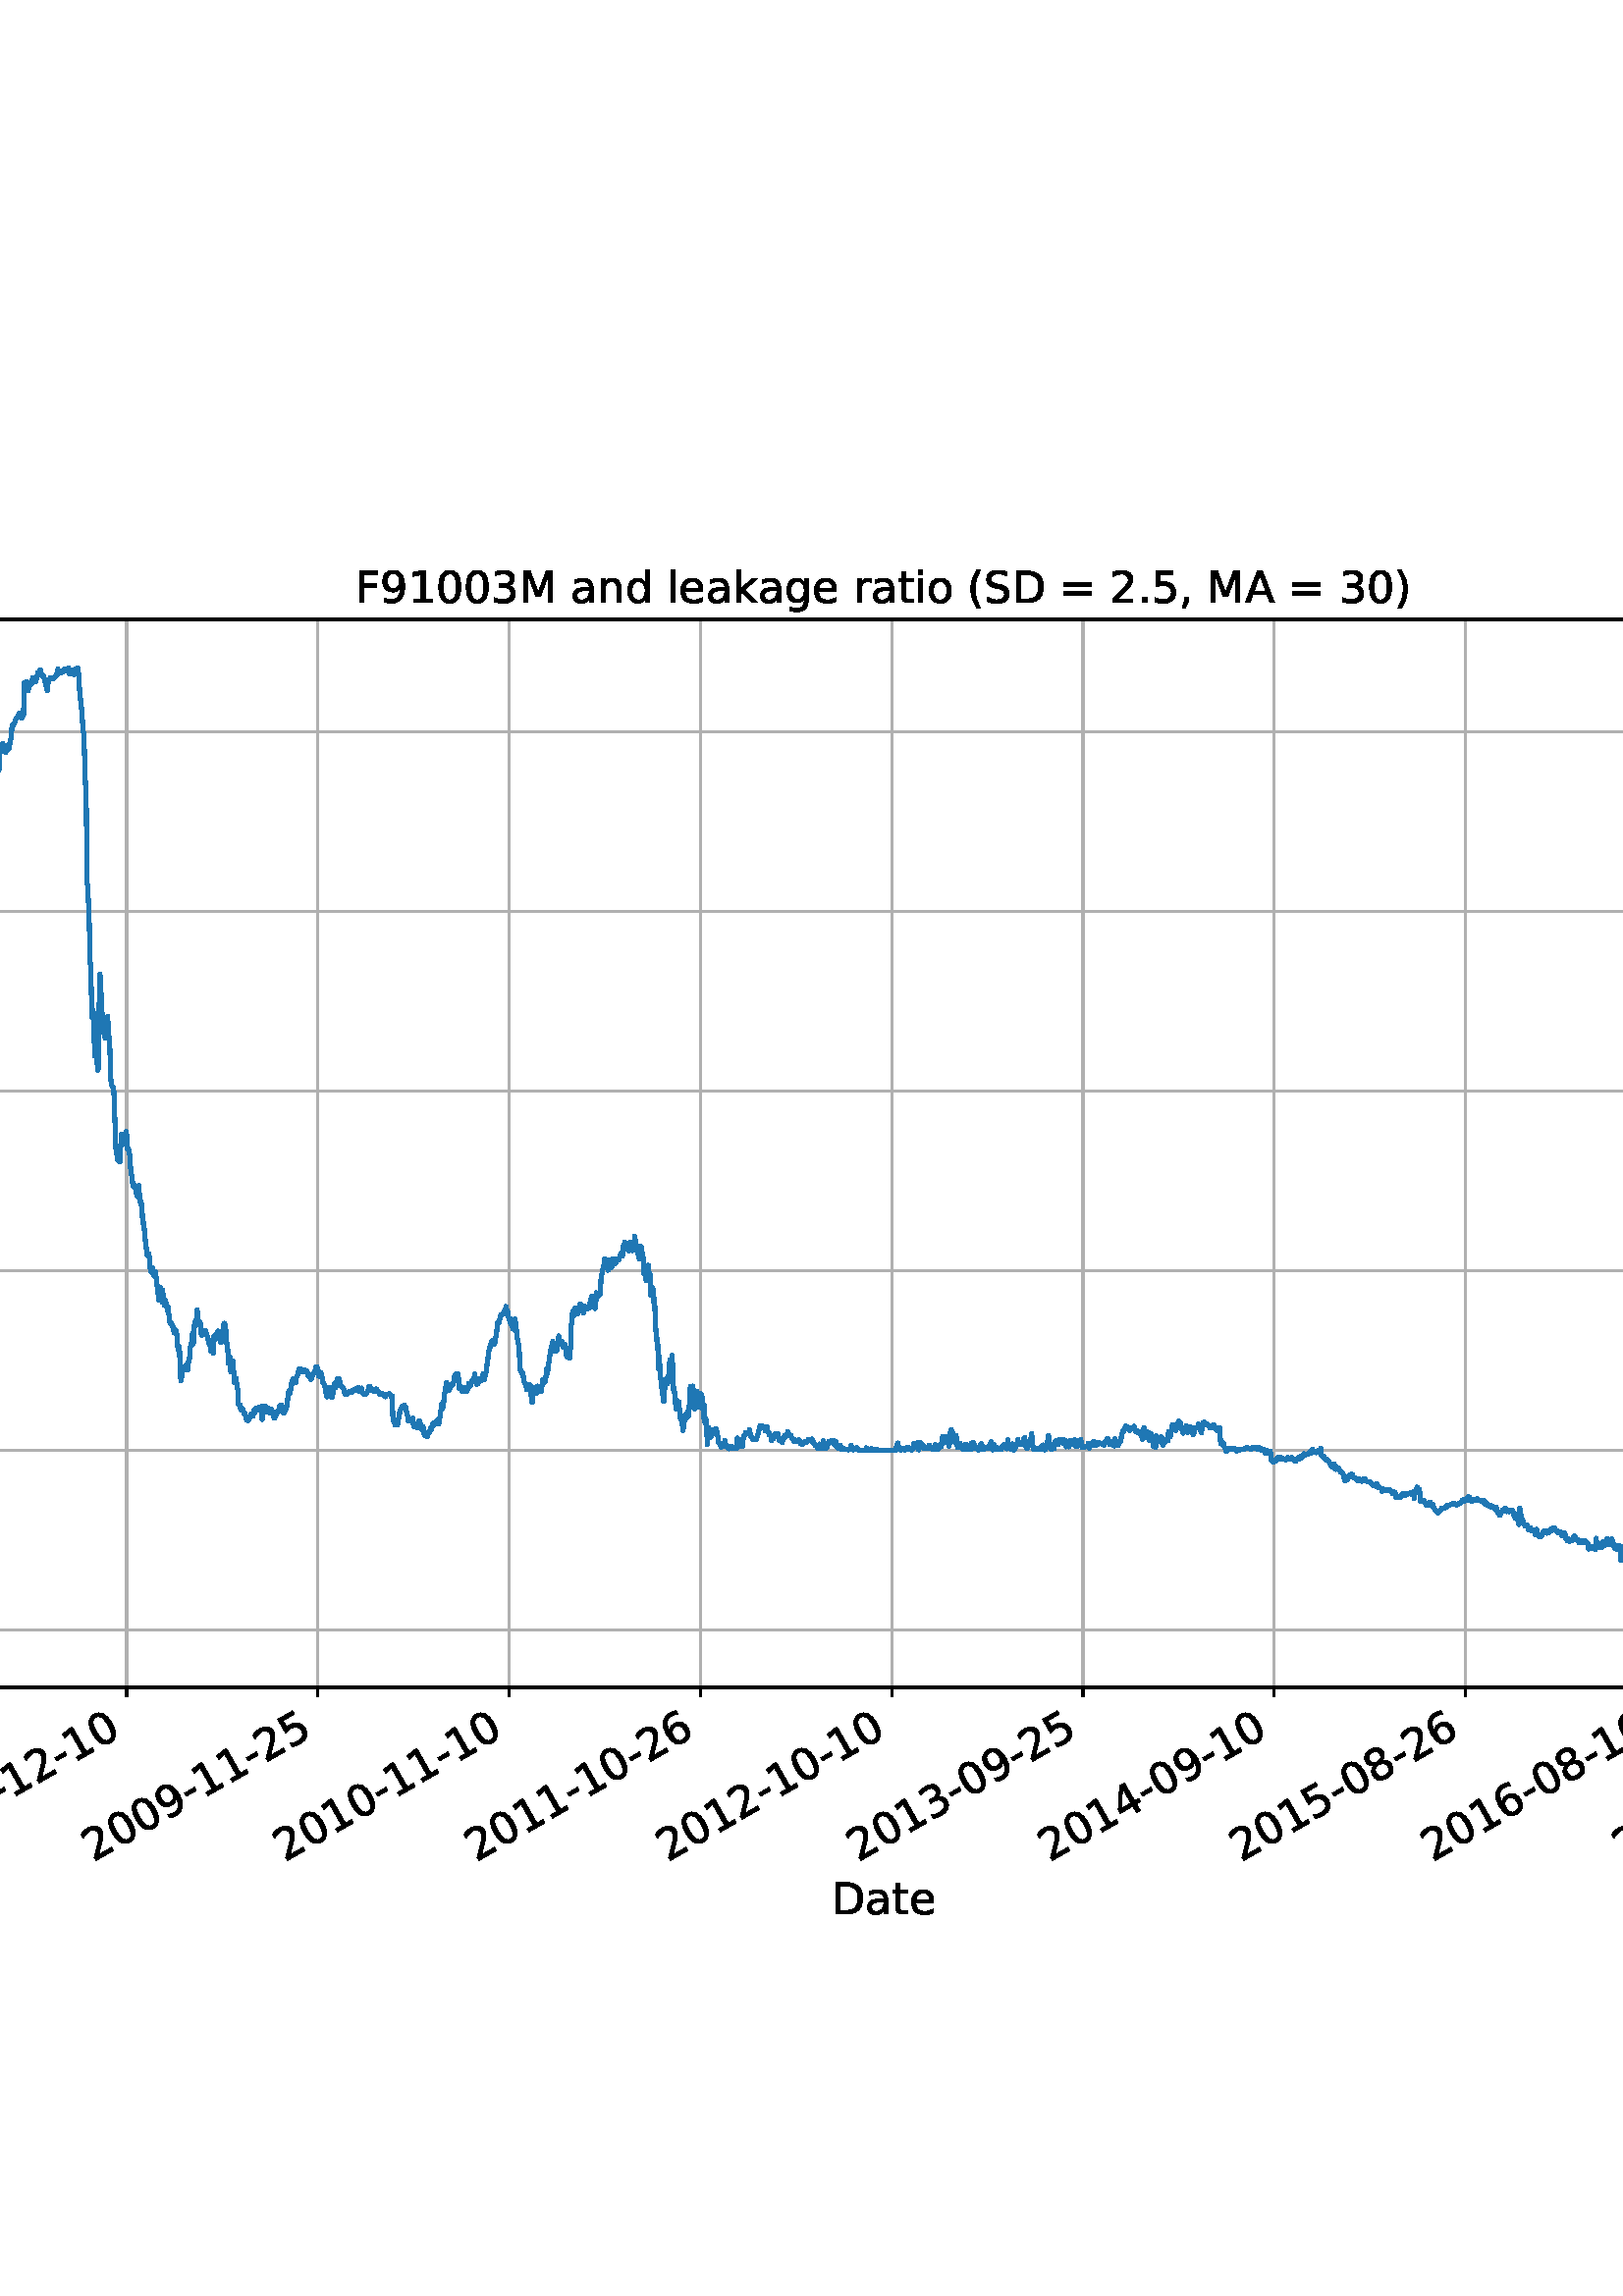 %!PS-Adobe-3.0 EPSF-3.0
%%Orientation: portrait
%%BoundingBox: -414.0 108.0 1026.0 684.0
%%EndComments
%%BeginProlog
/mpldict 8 dict def
mpldict begin
/m { moveto } bind def
/l { lineto } bind def
/r { rlineto } bind def
/c { curveto } bind def
/cl { closepath } bind def
/box {
m
1 index 0 r
0 exch r
neg 0 r
cl
} bind def
/clipbox {
box
clip
newpath
} bind def
%!PS-Adobe-3.0 Resource-Font
%%Copyright: Copyright (c) 2003 by Bitstream, Inc. All Rights Reserved. Copyright (c) 2006 by Tavmjong Bah. All Rights Reserved. DejaVu changes are in public domain 
25 dict begin
/_d{bind def}bind def
/_m{moveto}_d
/_l{lineto}_d
/_cl{closepath eofill}_d
/_c{curveto}_d
/_sc{7 -1 roll{setcachedevice}{pop pop pop pop pop pop}ifelse}_d
/_e{exec}_d
/FontName /DejaVuSans def
/PaintType 0 def
/FontMatrix[.001 0 0 .001 0 0]def
/FontBBox[-1021 -463 1793 1232]def
/FontType 3 def
/Encoding [ /space /parenleft /parenright /comma /hyphen /period /zero /one /two /three /four /five /six /seven /eight /nine /equal /A /B /D /F /L /M /P /R /S /X /Y /underscore /a /d /e /g /h /i /k /l /n /o /r /s /t /minus ] def
/FontInfo 10 dict dup begin
/FamilyName (DejaVu Sans) def
/FullName (DejaVu Sans) def
/Notice (Copyright (c) 2003 by Bitstream, Inc. All Rights Reserved. Copyright (c) 2006 by Tavmjong Bah. All Rights Reserved. DejaVu changes are in public domain ) def
/Weight (Book) def
/Version (Version 2.35) def
/ItalicAngle 0.0 def
/isFixedPitch false def
/UnderlinePosition -130 def
/UnderlineThickness 90 def
end readonly def
/CharStrings 44 dict dup begin
/.notdef 0 def
/space{318 0 0 0 0 0 _sc
}_d
/parenleft{390 0 86 -131 310 759 _sc
310 759 _m
266 683 234 609 213 536 _c
191 463 181 389 181 314 _c
181 238 191 164 213 91 _c
234 17 266 -56 310 -131 _c
232 -131 _l
183 -54 146 20 122 94 _c
98 168 86 241 86 314 _c
86 386 98 459 122 533 _c
146 607 182 682 232 759 _c
310 759 _l
_cl}_d
/parenright{390 0 80 -131 304 759 _sc
80 759 _m
158 759 _l
206 682 243 607 267 533 _c
291 459 304 386 304 314 _c
304 241 291 168 267 94 _c
243 20 206 -54 158 -131 _c
80 -131 _l
123 -56 155 17 177 91 _c
198 164 209 238 209 314 _c
209 389 198 463 177 536 _c
155 609 123 683 80 759 _c
_cl}_d
/comma{318 0 77 -115 220 124 _sc
117 124 _m
220 124 _l
220 40 _l
140 -115 _l
77 -115 _l
117 40 _l
117 124 _l
_cl}_d
/hyphen{361 0 49 234 312 314 _sc
49 314 _m
312 314 _l
312 234 _l
49 234 _l
49 314 _l
_cl}_d
/period{318 0 107 0 210 124 _sc
107 124 _m
210 124 _l
210 0 _l
107 0 _l
107 124 _l
_cl}_d
/zero{636 0 66 -13 570 742 _sc
318 664 _m
267 664 229 639 203 589 _c
177 539 165 464 165 364 _c
165 264 177 189 203 139 _c
229 89 267 64 318 64 _c
369 64 407 89 433 139 _c
458 189 471 264 471 364 _c
471 464 458 539 433 589 _c
407 639 369 664 318 664 _c
318 742 _m
399 742 461 709 505 645 _c
548 580 570 486 570 364 _c
570 241 548 147 505 83 _c
461 19 399 -13 318 -13 _c
236 -13 173 19 130 83 _c
87 147 66 241 66 364 _c
66 486 87 580 130 645 _c
173 709 236 742 318 742 _c
_cl}_d
/one{636 0 110 0 544 729 _sc
124 83 _m
285 83 _l
285 639 _l
110 604 _l
110 694 _l
284 729 _l
383 729 _l
383 83 _l
544 83 _l
544 0 _l
124 0 _l
124 83 _l
_cl}_d
/two{{636 0 73 0 536 742 _sc
192 83 _m
536 83 _l
536 0 _l
73 0 _l
73 83 _l
110 121 161 173 226 239 _c
290 304 331 346 348 365 _c
380 400 402 430 414 455 _c
426 479 433 504 433 528 _c
433 566 419 598 392 622 _c
365 646 330 659 286 659 _c
255 659 222 653 188 643 _c
154 632 117 616 78 594 _c
78 694 _l
118 710 155 722 189 730 _c
223 738 255 742 284 742 _c
}_e{359 742 419 723 464 685 _c
509 647 532 597 532 534 _c
532 504 526 475 515 449 _c
504 422 484 390 454 354 _c
446 344 420 317 376 272 _c
332 227 271 164 192 83 _c
_cl}_e}_d
/three{{636 0 76 -13 556 742 _sc
406 393 _m
453 383 490 362 516 330 _c
542 298 556 258 556 212 _c
556 140 531 84 482 45 _c
432 6 362 -13 271 -13 _c
240 -13 208 -10 176 -4 _c
144 1 110 10 76 22 _c
76 117 _l
103 101 133 89 166 81 _c
198 73 232 69 268 69 _c
330 69 377 81 409 105 _c
441 129 458 165 458 212 _c
458 254 443 288 413 312 _c
383 336 341 349 287 349 _c
}_e{202 349 _l
202 430 _l
291 430 _l
339 430 376 439 402 459 _c
428 478 441 506 441 543 _c
441 580 427 609 401 629 _c
374 649 336 659 287 659 _c
260 659 231 656 200 650 _c
169 644 135 635 98 623 _c
98 711 _l
135 721 170 729 203 734 _c
235 739 266 742 296 742 _c
370 742 429 725 473 691 _c
517 657 539 611 539 553 _c
539 513 527 479 504 451 _c
481 423 448 403 406 393 _c
_cl}_e}_d
/four{636 0 49 0 580 729 _sc
378 643 _m
129 254 _l
378 254 _l
378 643 _l
352 729 _m
476 729 _l
476 254 _l
580 254 _l
580 172 _l
476 172 _l
476 0 _l
378 0 _l
378 172 _l
49 172 _l
49 267 _l
352 729 _l
_cl}_d
/five{{636 0 77 -13 549 729 _sc
108 729 _m
495 729 _l
495 646 _l
198 646 _l
198 467 _l
212 472 227 476 241 478 _c
255 480 270 482 284 482 _c
365 482 429 459 477 415 _c
525 370 549 310 549 234 _c
549 155 524 94 475 51 _c
426 8 357 -13 269 -13 _c
238 -13 207 -10 175 -6 _c
143 -1 111 6 77 17 _c
77 116 _l
106 100 136 88 168 80 _c
199 72 232 69 267 69 _c
}_e{323 69 368 83 401 113 _c
433 143 450 183 450 234 _c
450 284 433 324 401 354 _c
368 384 323 399 267 399 _c
241 399 214 396 188 390 _c
162 384 135 375 108 363 _c
108 729 _l
_cl}_e}_d
/six{{636 0 70 -13 573 742 _sc
330 404 _m
286 404 251 388 225 358 _c
199 328 186 286 186 234 _c
186 181 199 139 225 109 _c
251 79 286 64 330 64 _c
374 64 409 79 435 109 _c
461 139 474 181 474 234 _c
474 286 461 328 435 358 _c
409 388 374 404 330 404 _c
526 713 _m
526 623 _l
501 635 476 644 451 650 _c
425 656 400 659 376 659 _c
310 659 260 637 226 593 _c
}_e{192 549 172 482 168 394 _c
187 422 211 444 240 459 _c
269 474 301 482 336 482 _c
409 482 467 459 509 415 _c
551 371 573 310 573 234 _c
573 159 550 99 506 54 _c
462 9 403 -13 330 -13 _c
246 -13 181 19 137 83 _c
92 147 70 241 70 364 _c
70 479 97 571 152 639 _c
206 707 280 742 372 742 _c
396 742 421 739 447 735 _c
472 730 498 723 526 713 _c
_cl}_e}_d
/seven{636 0 82 0 551 729 _sc
82 729 _m
551 729 _l
551 687 _l
286 0 _l
183 0 _l
432 646 _l
82 646 _l
82 729 _l
_cl}_d
/eight{{636 0 68 -13 568 742 _sc
318 346 _m
271 346 234 333 207 308 _c
180 283 167 249 167 205 _c
167 161 180 126 207 101 _c
234 76 271 64 318 64 _c
364 64 401 76 428 102 _c
455 127 469 161 469 205 _c
469 249 455 283 429 308 _c
402 333 365 346 318 346 _c
219 388 _m
177 398 144 418 120 447 _c
96 476 85 511 85 553 _c
85 611 105 657 147 691 _c
188 725 245 742 318 742 _c
}_e{390 742 447 725 489 691 _c
530 657 551 611 551 553 _c
551 511 539 476 515 447 _c
491 418 459 398 417 388 _c
464 377 501 355 528 323 _c
554 291 568 251 568 205 _c
568 134 546 80 503 43 _c
459 5 398 -13 318 -13 _c
237 -13 175 5 132 43 _c
89 80 68 134 68 205 _c
68 251 81 291 108 323 _c
134 355 171 377 219 388 _c
183 544 _m
183 506 194 476 218 455 _c
}_e{242 434 275 424 318 424 _c
360 424 393 434 417 455 _c
441 476 453 506 453 544 _c
453 582 441 611 417 632 _c
393 653 360 664 318 664 _c
275 664 242 653 218 632 _c
194 611 183 582 183 544 _c
_cl}_e}_d
/nine{{636 0 63 -13 566 742 _sc
110 15 _m
110 105 _l
134 93 159 84 185 78 _c
210 72 235 69 260 69 _c
324 69 374 90 408 134 _c
442 178 462 244 468 334 _c
448 306 424 284 396 269 _c
367 254 335 247 300 247 _c
226 247 168 269 126 313 _c
84 357 63 417 63 494 _c
63 568 85 628 129 674 _c
173 719 232 742 306 742 _c
390 742 455 709 499 645 _c
543 580 566 486 566 364 _c
}_e{566 248 538 157 484 89 _c
429 21 356 -13 264 -13 _c
239 -13 214 -10 189 -6 _c
163 -2 137 5 110 15 _c
306 324 _m
350 324 385 339 411 369 _c
437 399 450 441 450 494 _c
450 546 437 588 411 618 _c
385 648 350 664 306 664 _c
262 664 227 648 201 618 _c
175 588 162 546 162 494 _c
162 441 175 399 201 369 _c
227 339 262 324 306 324 _c
_cl}_e}_d
/equal{838 0 106 172 732 454 _sc
106 454 _m
732 454 _l
732 372 _l
106 372 _l
106 454 _l
106 255 _m
732 255 _l
732 172 _l
106 172 _l
106 255 _l
_cl}_d
/A{684 0 8 0 676 729 _sc
342 632 _m
208 269 _l
476 269 _l
342 632 _l
286 729 _m
398 729 _l
676 0 _l
573 0 _l
507 187 _l
178 187 _l
112 0 _l
8 0 _l
286 729 _l
_cl}_d
/B{{686 0 98 0 615 729 _sc
197 348 _m
197 81 _l
355 81 _l
408 81 447 92 473 114 _c
498 136 511 169 511 215 _c
511 260 498 293 473 315 _c
447 337 408 348 355 348 _c
197 348 _l
197 648 _m
197 428 _l
343 428 _l
391 428 426 437 450 455 _c
474 473 486 500 486 538 _c
486 574 474 602 450 620 _c
426 638 391 648 343 648 _c
197 648 _l
98 729 _m
350 729 _l
}_e{425 729 483 713 524 682 _c
564 650 585 606 585 549 _c
585 504 574 468 553 442 _c
532 416 502 399 462 393 _c
510 382 548 360 575 327 _c
601 294 615 253 615 204 _c
615 138 592 88 548 53 _c
504 17 441 0 360 0 _c
98 0 _l
98 729 _l
_cl}_e}_d
/D{770 0 98 0 711 729 _sc
197 648 _m
197 81 _l
316 81 _l
416 81 490 103 537 149 _c
583 195 607 267 607 365 _c
607 463 583 534 537 580 _c
490 625 416 648 316 648 _c
197 648 _l
98 729 _m
301 729 _l
442 729 546 699 612 641 _c
678 582 711 490 711 365 _c
711 239 677 147 611 88 _c
545 29 441 0 301 0 _c
98 0 _l
98 729 _l
_cl}_d
/F{575 0 98 0 517 729 _sc
98 729 _m
517 729 _l
517 646 _l
197 646 _l
197 431 _l
486 431 _l
486 348 _l
197 348 _l
197 0 _l
98 0 _l
98 729 _l
_cl}_d
/L{557 0 98 0 552 729 _sc
98 729 _m
197 729 _l
197 83 _l
552 83 _l
552 0 _l
98 0 _l
98 729 _l
_cl}_d
/M{863 0 98 0 765 729 _sc
98 729 _m
245 729 _l
431 233 _l
618 729 _l
765 729 _l
765 0 _l
669 0 _l
669 640 _l
481 140 _l
382 140 _l
194 640 _l
194 0 _l
98 0 _l
98 729 _l
_cl}_d
/P{603 0 98 0 569 729 _sc
197 648 _m
197 374 _l
321 374 _l
367 374 402 385 427 409 _c
452 433 465 467 465 511 _c
465 555 452 588 427 612 _c
402 636 367 648 321 648 _c
197 648 _l
98 729 _m
321 729 _l
402 729 464 710 506 673 _c
548 636 569 582 569 511 _c
569 439 548 384 506 348 _c
464 311 402 293 321 293 _c
197 293 _l
197 0 _l
98 0 _l
98 729 _l
_cl}_d
/R{{695 0 98 0 666 729 _sc
444 342 _m
465 334 486 319 506 296 _c
526 272 546 240 566 199 _c
666 0 _l
560 0 _l
467 187 _l
443 235 419 268 397 284 _c
374 300 343 308 304 308 _c
197 308 _l
197 0 _l
98 0 _l
98 729 _l
321 729 _l
404 729 466 711 507 677 _c
548 642 569 589 569 519 _c
569 473 558 434 537 404 _c
515 374 484 353 444 342 _c
197 648 _m
197 389 _l
321 389 _l
}_e{368 389 404 400 428 422 _c
452 444 465 476 465 519 _c
465 561 452 593 428 615 _c
404 637 368 648 321 648 _c
197 648 _l
_cl}_e}_d
/S{{635 0 66 -13 579 742 _sc
535 705 _m
535 609 _l
497 627 462 640 429 649 _c
395 657 363 662 333 662 _c
279 662 237 651 208 631 _c
179 610 165 580 165 542 _c
165 510 174 485 194 469 _c
213 452 250 439 304 429 _c
364 417 _l
437 403 491 378 526 343 _c
561 307 579 260 579 201 _c
579 130 555 77 508 41 _c
460 5 391 -13 300 -13 _c
265 -13 228 -9 189 -2 _c
}_e{150 5 110 16 69 32 _c
69 134 _l
109 111 148 94 186 83 _c
224 71 262 66 300 66 _c
356 66 399 77 430 99 _c
460 121 476 152 476 194 _c
476 230 465 258 443 278 _c
421 298 385 313 335 323 _c
275 335 _l
201 349 148 372 115 404 _c
82 435 66 478 66 534 _c
66 598 88 649 134 686 _c
179 723 242 742 322 742 _c
356 742 390 739 426 733 _c
461 727 497 717 535 705 _c
}_e{_cl}_e}_d
/X{685 0 30 0 654 729 _sc
63 729 _m
169 729 _l
350 458 _l
532 729 _l
638 729 _l
404 379 _l
654 0 _l
548 0 _l
343 310 _l
136 0 _l
30 0 _l
290 389 _l
63 729 _l
_cl}_d
/Y{611 0 -1 0 613 729 _sc
-1 729 _m
104 729 _l
306 429 _l
507 729 _l
613 729 _l
355 347 _l
355 0 _l
256 0 _l
256 347 _l
-1 729 _l
_cl}_d
/underscore{500 0 -9 -235 510 -165 _sc
510 -165 _m
510 -235 _l
-9 -235 _l
-9 -165 _l
510 -165 _l
_cl}_d
/a{{613 0 60 -13 522 560 _sc
343 275 _m
270 275 220 266 192 250 _c
164 233 150 205 150 165 _c
150 133 160 107 181 89 _c
202 70 231 61 267 61 _c
317 61 357 78 387 114 _c
417 149 432 196 432 255 _c
432 275 _l
343 275 _l
522 312 _m
522 0 _l
432 0 _l
432 83 _l
411 49 385 25 355 10 _c
325 -5 287 -13 243 -13 _c
187 -13 142 2 109 33 _c
76 64 60 106 60 159 _c
}_e{60 220 80 266 122 298 _c
163 329 224 345 306 345 _c
432 345 _l
432 354 _l
432 395 418 427 391 450 _c
364 472 326 484 277 484 _c
245 484 215 480 185 472 _c
155 464 127 453 100 439 _c
100 522 _l
132 534 164 544 195 550 _c
226 556 256 560 286 560 _c
365 560 424 539 463 498 _c
502 457 522 395 522 312 _c
_cl}_e}_d
/d{{635 0 55 -13 544 760 _sc
454 464 _m
454 760 _l
544 760 _l
544 0 _l
454 0 _l
454 82 _l
435 49 411 25 382 10 _c
353 -5 319 -13 279 -13 _c
213 -13 159 13 117 65 _c
75 117 55 187 55 273 _c
55 359 75 428 117 481 _c
159 533 213 560 279 560 _c
319 560 353 552 382 536 _c
411 520 435 496 454 464 _c
148 273 _m
148 207 161 155 188 117 _c
215 79 253 61 301 61 _c
}_e{348 61 385 79 413 117 _c
440 155 454 207 454 273 _c
454 339 440 390 413 428 _c
385 466 348 485 301 485 _c
253 485 215 466 188 428 _c
161 390 148 339 148 273 _c
_cl}_e}_d
/e{{615 0 55 -13 562 560 _sc
562 296 _m
562 252 _l
149 252 _l
153 190 171 142 205 110 _c
238 78 284 62 344 62 _c
378 62 412 66 444 74 _c
476 82 509 95 541 113 _c
541 28 _l
509 14 476 3 442 -3 _c
408 -9 373 -13 339 -13 _c
251 -13 182 12 131 62 _c
80 112 55 181 55 268 _c
55 357 79 428 127 481 _c
175 533 241 560 323 560 _c
397 560 455 536 498 489 _c
}_e{540 441 562 377 562 296 _c
472 322 _m
471 371 457 410 431 440 _c
404 469 368 484 324 484 _c
274 484 234 469 204 441 _c
174 413 156 373 152 322 _c
472 322 _l
_cl}_e}_d
/g{{635 0 55 -207 544 560 _sc
454 280 _m
454 344 440 395 414 431 _c
387 467 349 485 301 485 _c
253 485 215 467 188 431 _c
161 395 148 344 148 280 _c
148 215 161 165 188 129 _c
215 93 253 75 301 75 _c
349 75 387 93 414 129 _c
440 165 454 215 454 280 _c
544 68 _m
544 -24 523 -93 482 -139 _c
440 -184 377 -207 292 -207 _c
260 -207 231 -204 203 -200 _c
175 -195 147 -188 121 -178 _c
}_e{121 -91 _l
147 -105 173 -115 199 -122 _c
225 -129 251 -133 278 -133 _c
336 -133 380 -117 410 -87 _c
439 -56 454 -10 454 52 _c
454 96 _l
435 64 411 40 382 24 _c
353 8 319 0 279 0 _c
211 0 157 25 116 76 _c
75 127 55 195 55 280 _c
55 364 75 432 116 483 _c
157 534 211 560 279 560 _c
319 560 353 552 382 536 _c
411 520 435 496 454 464 _c
454 547 _l
544 547 _l
}_e{544 68 _l
_cl}_e}_d
/h{634 0 91 0 549 760 _sc
549 330 _m
549 0 _l
459 0 _l
459 327 _l
459 379 448 417 428 443 _c
408 469 378 482 338 482 _c
289 482 251 466 223 435 _c
195 404 181 362 181 309 _c
181 0 _l
91 0 _l
91 760 _l
181 760 _l
181 462 _l
202 494 227 519 257 535 _c
286 551 320 560 358 560 _c
420 560 468 540 500 501 _c
532 462 549 405 549 330 _c
_cl}_d
/i{278 0 94 0 184 760 _sc
94 547 _m
184 547 _l
184 0 _l
94 0 _l
94 547 _l
94 760 _m
184 760 _l
184 646 _l
94 646 _l
94 760 _l
_cl}_d
/k{579 0 91 0 576 760 _sc
91 760 _m
181 760 _l
181 311 _l
449 547 _l
564 547 _l
274 291 _l
576 0 _l
459 0 _l
181 267 _l
181 0 _l
91 0 _l
91 760 _l
_cl}_d
/l{278 0 94 0 184 760 _sc
94 760 _m
184 760 _l
184 0 _l
94 0 _l
94 760 _l
_cl}_d
/n{634 0 91 0 549 560 _sc
549 330 _m
549 0 _l
459 0 _l
459 327 _l
459 379 448 417 428 443 _c
408 469 378 482 338 482 _c
289 482 251 466 223 435 _c
195 404 181 362 181 309 _c
181 0 _l
91 0 _l
91 547 _l
181 547 _l
181 462 _l
202 494 227 519 257 535 _c
286 551 320 560 358 560 _c
420 560 468 540 500 501 _c
532 462 549 405 549 330 _c
_cl}_d
/o{612 0 55 -13 557 560 _sc
306 484 _m
258 484 220 465 192 427 _c
164 389 150 338 150 273 _c
150 207 163 156 191 118 _c
219 80 257 62 306 62 _c
354 62 392 80 420 118 _c
448 156 462 207 462 273 _c
462 337 448 389 420 427 _c
392 465 354 484 306 484 _c
306 560 _m
384 560 445 534 490 484 _c
534 433 557 363 557 273 _c
557 183 534 113 490 63 _c
445 12 384 -13 306 -13 _c
227 -13 165 12 121 63 _c
77 113 55 183 55 273 _c
55 363 77 433 121 484 _c
165 534 227 560 306 560 _c
_cl}_d
/r{411 0 91 0 411 560 _sc
411 463 _m
401 469 390 473 378 476 _c
366 478 353 480 339 480 _c
288 480 249 463 222 430 _c
194 397 181 350 181 288 _c
181 0 _l
91 0 _l
91 547 _l
181 547 _l
181 462 _l
199 495 224 520 254 536 _c
284 552 321 560 365 560 _c
371 560 378 559 386 559 _c
393 558 401 557 411 555 _c
411 463 _l
_cl}_d
/s{{521 0 54 -13 472 560 _sc
443 531 _m
443 446 _l
417 458 391 468 364 475 _c
336 481 308 485 279 485 _c
234 485 200 478 178 464 _c
156 450 145 430 145 403 _c
145 382 153 366 169 354 _c
185 342 217 330 265 320 _c
296 313 _l
360 299 405 279 432 255 _c
458 230 472 195 472 151 _c
472 100 452 60 412 31 _c
372 1 316 -13 246 -13 _c
216 -13 186 -10 154 -5 _c
}_e{122 0 89 8 54 20 _c
54 113 _l
87 95 120 82 152 74 _c
184 65 216 61 248 61 _c
290 61 323 68 346 82 _c
368 96 380 117 380 144 _c
380 168 371 187 355 200 _c
339 213 303 226 247 238 _c
216 245 _l
160 257 119 275 95 299 _c
70 323 58 356 58 399 _c
58 450 76 490 112 518 _c
148 546 200 560 268 560 _c
301 560 332 557 362 552 _c
391 547 418 540 443 531 _c
}_e{_cl}_e}_d
/t{392 0 27 0 368 702 _sc
183 702 _m
183 547 _l
368 547 _l
368 477 _l
183 477 _l
183 180 _l
183 135 189 106 201 94 _c
213 81 238 75 276 75 _c
368 75 _l
368 0 _l
276 0 _l
206 0 158 13 132 39 _c
106 65 93 112 93 180 _c
93 477 _l
27 477 _l
27 547 _l
93 547 _l
93 702 _l
183 702 _l
_cl}_d
/minus{838 0 106 272 732 355 _sc
106 355 _m
732 355 _l
732 272 _l
106 272 _l
106 355 _l
_cl}_d
end readonly def

/BuildGlyph
 {exch begin
 CharStrings exch
 2 copy known not{pop /.notdef}if
 true 3 1 roll get exec
 end}_d

/BuildChar {
 1 index /Encoding get exch get
 1 index /BuildGlyph get exec
}_d

FontName currentdict end definefont pop
end
%%EndProlog
mpldict begin
-414 108 translate
1440 576 0 0 clipbox
gsave
0 0 m
1440 0 l
1440 576 l
0 576 l
cl
1.000 setgray
fill
grestore
gsave
180 115.2 m
1296 115.2 l
1296 506.88 l
180 506.88 l
cl
1.000 setgray
fill
grestore
0.800 setlinewidth
1 setlinejoin
2 setlinecap
[] 0 setdash
0.690 setgray
gsave
1116 391.7 180 115.2 clipbox
180 115.2 m
180 506.88 l
stroke
grestore
0 setlinecap
0.000 setgray
gsave
/o {
gsave
newpath
translate
0.8 setlinewidth
1 setlinejoin
0 setlinecap
0 0 m
0 -3.5 l

gsave
0.000 setgray
fill
grestore
stroke
grestore
} bind def
180 115.2 o
grestore
/DejaVuSans findfont
16.000 scalefont
setfont
gsave
97.741 51.141 translate
30.0 rotate
0.0 0.0 m /two glyphshow
10.18 0.0 m /zero glyphshow
20.359 0.0 m /zero glyphshow
30.539 0.0 m /five glyphshow
40.719 0.0 m /hyphen glyphshow
46.492 0.0 m /zero glyphshow
56.672 0.0 m /two glyphshow
66.852 0.0 m /hyphen glyphshow
72.625 0.0 m /zero glyphshow
82.805 0.0 m /nine glyphshow
grestore
2 setlinecap
0.690 setgray
gsave
1116 391.7 180 115.2 clipbox
250.118 115.2 m
250.118 506.88 l
stroke
grestore
0 setlinecap
0.000 setgray
gsave
/o {
gsave
newpath
translate
0.8 setlinewidth
1 setlinejoin
0 setlinecap
0 0 m
0 -3.5 l

gsave
0.000 setgray
fill
grestore
stroke
grestore
} bind def
250.118 115.2 o
grestore
gsave
167.86 51.141 translate
30.0 rotate
0.0 0.0 m /two glyphshow
10.18 0.0 m /zero glyphshow
20.359 0.0 m /zero glyphshow
30.539 0.0 m /six glyphshow
40.719 0.0 m /hyphen glyphshow
46.492 0.0 m /zero glyphshow
56.672 0.0 m /one glyphshow
66.852 0.0 m /hyphen glyphshow
72.625 0.0 m /two glyphshow
82.805 0.0 m /five glyphshow
grestore
2 setlinecap
0.690 setgray
gsave
1116 391.7 180 115.2 clipbox
320.236 115.2 m
320.236 506.88 l
stroke
grestore
0 setlinecap
0.000 setgray
gsave
/o {
gsave
newpath
translate
0.8 setlinewidth
1 setlinejoin
0 setlinecap
0 0 m
0 -3.5 l

gsave
0.000 setgray
fill
grestore
stroke
grestore
} bind def
320.236 115.2 o
grestore
gsave
237.978 51.141 translate
30.0 rotate
0.0 0.0 m /two glyphshow
10.18 0.0 m /zero glyphshow
20.359 0.0 m /zero glyphshow
30.539 0.0 m /seven glyphshow
40.719 0.0 m /hyphen glyphshow
46.492 0.0 m /zero glyphshow
56.672 0.0 m /one glyphshow
66.852 0.0 m /hyphen glyphshow
72.625 0.0 m /one glyphshow
82.805 0.0 m /zero glyphshow
grestore
2 setlinecap
0.690 setgray
gsave
1116 391.7 180 115.2 clipbox
390.354 115.2 m
390.354 506.88 l
stroke
grestore
0 setlinecap
0.000 setgray
gsave
/o {
gsave
newpath
translate
0.8 setlinewidth
1 setlinejoin
0 setlinecap
0 0 m
0 -3.5 l

gsave
0.000 setgray
fill
grestore
stroke
grestore
} bind def
390.354 115.2 o
grestore
gsave
308.096 51.141 translate
30.0 rotate
0.0 0.0 m /two glyphshow
10.18 0.0 m /zero glyphshow
20.359 0.0 m /zero glyphshow
30.539 0.0 m /seven glyphshow
40.719 0.0 m /hyphen glyphshow
46.492 0.0 m /one glyphshow
56.672 0.0 m /two glyphshow
66.852 0.0 m /hyphen glyphshow
72.625 0.0 m /two glyphshow
82.805 0.0 m /six glyphshow
grestore
2 setlinecap
0.690 setgray
gsave
1116 391.7 180 115.2 clipbox
460.472 115.2 m
460.472 506.88 l
stroke
grestore
0 setlinecap
0.000 setgray
gsave
/o {
gsave
newpath
translate
0.8 setlinewidth
1 setlinejoin
0 setlinecap
0 0 m
0 -3.5 l

gsave
0.000 setgray
fill
grestore
stroke
grestore
} bind def
460.472 115.2 o
grestore
gsave
378.214 51.141 translate
30.0 rotate
0.0 0.0 m /two glyphshow
10.18 0.0 m /zero glyphshow
20.359 0.0 m /zero glyphshow
30.539 0.0 m /eight glyphshow
40.719 0.0 m /hyphen glyphshow
46.492 0.0 m /one glyphshow
56.672 0.0 m /two glyphshow
66.852 0.0 m /hyphen glyphshow
72.625 0.0 m /one glyphshow
82.805 0.0 m /zero glyphshow
grestore
2 setlinecap
0.690 setgray
gsave
1116 391.7 180 115.2 clipbox
530.591 115.2 m
530.591 506.88 l
stroke
grestore
0 setlinecap
0.000 setgray
gsave
/o {
gsave
newpath
translate
0.8 setlinewidth
1 setlinejoin
0 setlinecap
0 0 m
0 -3.5 l

gsave
0.000 setgray
fill
grestore
stroke
grestore
} bind def
530.591 115.2 o
grestore
gsave
448.332 51.141 translate
30.0 rotate
0.0 0.0 m /two glyphshow
10.18 0.0 m /zero glyphshow
20.359 0.0 m /zero glyphshow
30.539 0.0 m /nine glyphshow
40.719 0.0 m /hyphen glyphshow
46.492 0.0 m /one glyphshow
56.672 0.0 m /one glyphshow
66.852 0.0 m /hyphen glyphshow
72.625 0.0 m /two glyphshow
82.805 0.0 m /five glyphshow
grestore
2 setlinecap
0.690 setgray
gsave
1116 391.7 180 115.2 clipbox
600.709 115.2 m
600.709 506.88 l
stroke
grestore
0 setlinecap
0.000 setgray
gsave
/o {
gsave
newpath
translate
0.8 setlinewidth
1 setlinejoin
0 setlinecap
0 0 m
0 -3.5 l

gsave
0.000 setgray
fill
grestore
stroke
grestore
} bind def
600.709 115.2 o
grestore
gsave
518.45 51.141 translate
30.0 rotate
0.0 0.0 m /two glyphshow
10.18 0.0 m /zero glyphshow
20.359 0.0 m /one glyphshow
30.539 0.0 m /zero glyphshow
40.719 0.0 m /hyphen glyphshow
46.492 0.0 m /one glyphshow
56.672 0.0 m /one glyphshow
66.852 0.0 m /hyphen glyphshow
72.625 0.0 m /one glyphshow
82.805 0.0 m /zero glyphshow
grestore
2 setlinecap
0.690 setgray
gsave
1116 391.7 180 115.2 clipbox
670.827 115.2 m
670.827 506.88 l
stroke
grestore
0 setlinecap
0.000 setgray
gsave
/o {
gsave
newpath
translate
0.8 setlinewidth
1 setlinejoin
0 setlinecap
0 0 m
0 -3.5 l

gsave
0.000 setgray
fill
grestore
stroke
grestore
} bind def
670.827 115.2 o
grestore
gsave
588.568 51.141 translate
30.0 rotate
0.0 0.0 m /two glyphshow
10.18 0.0 m /zero glyphshow
20.359 0.0 m /one glyphshow
30.539 0.0 m /one glyphshow
40.719 0.0 m /hyphen glyphshow
46.492 0.0 m /one glyphshow
56.672 0.0 m /zero glyphshow
66.852 0.0 m /hyphen glyphshow
72.625 0.0 m /two glyphshow
82.805 0.0 m /six glyphshow
grestore
2 setlinecap
0.690 setgray
gsave
1116 391.7 180 115.2 clipbox
740.945 115.2 m
740.945 506.88 l
stroke
grestore
0 setlinecap
0.000 setgray
gsave
/o {
gsave
newpath
translate
0.8 setlinewidth
1 setlinejoin
0 setlinecap
0 0 m
0 -3.5 l

gsave
0.000 setgray
fill
grestore
stroke
grestore
} bind def
740.945 115.2 o
grestore
gsave
658.686 51.141 translate
30.0 rotate
0.0 0.0 m /two glyphshow
10.18 0.0 m /zero glyphshow
20.359 0.0 m /one glyphshow
30.539 0.0 m /two glyphshow
40.719 0.0 m /hyphen glyphshow
46.492 0.0 m /one glyphshow
56.672 0.0 m /zero glyphshow
66.852 0.0 m /hyphen glyphshow
72.625 0.0 m /one glyphshow
82.805 0.0 m /zero glyphshow
grestore
2 setlinecap
0.690 setgray
gsave
1116 391.7 180 115.2 clipbox
811.063 115.2 m
811.063 506.88 l
stroke
grestore
0 setlinecap
0.000 setgray
gsave
/o {
gsave
newpath
translate
0.8 setlinewidth
1 setlinejoin
0 setlinecap
0 0 m
0 -3.5 l

gsave
0.000 setgray
fill
grestore
stroke
grestore
} bind def
811.063 115.2 o
grestore
gsave
728.805 51.141 translate
30.0 rotate
0.0 0.0 m /two glyphshow
10.18 0.0 m /zero glyphshow
20.359 0.0 m /one glyphshow
30.539 0.0 m /three glyphshow
40.719 0.0 m /hyphen glyphshow
46.492 0.0 m /zero glyphshow
56.672 0.0 m /nine glyphshow
66.852 0.0 m /hyphen glyphshow
72.625 0.0 m /two glyphshow
82.805 0.0 m /five glyphshow
grestore
2 setlinecap
0.690 setgray
gsave
1116 391.7 180 115.2 clipbox
881.181 115.2 m
881.181 506.88 l
stroke
grestore
0 setlinecap
0.000 setgray
gsave
/o {
gsave
newpath
translate
0.8 setlinewidth
1 setlinejoin
0 setlinecap
0 0 m
0 -3.5 l

gsave
0.000 setgray
fill
grestore
stroke
grestore
} bind def
881.181 115.2 o
grestore
gsave
798.923 51.141 translate
30.0 rotate
0.0 0.0 m /two glyphshow
10.18 0.0 m /zero glyphshow
20.359 0.0 m /one glyphshow
30.539 0.0 m /four glyphshow
40.719 0.0 m /hyphen glyphshow
46.492 0.0 m /zero glyphshow
56.672 0.0 m /nine glyphshow
66.852 0.0 m /hyphen glyphshow
72.625 0.0 m /one glyphshow
82.805 0.0 m /zero glyphshow
grestore
2 setlinecap
0.690 setgray
gsave
1116 391.7 180 115.2 clipbox
951.299 115.2 m
951.299 506.88 l
stroke
grestore
0 setlinecap
0.000 setgray
gsave
/o {
gsave
newpath
translate
0.8 setlinewidth
1 setlinejoin
0 setlinecap
0 0 m
0 -3.5 l

gsave
0.000 setgray
fill
grestore
stroke
grestore
} bind def
951.299 115.2 o
grestore
gsave
869.041 51.141 translate
30.0 rotate
0.0 0.0 m /two glyphshow
10.18 0.0 m /zero glyphshow
20.359 0.0 m /one glyphshow
30.539 0.0 m /five glyphshow
40.719 0.0 m /hyphen glyphshow
46.492 0.0 m /zero glyphshow
56.672 0.0 m /eight glyphshow
66.852 0.0 m /hyphen glyphshow
72.625 0.0 m /two glyphshow
82.805 0.0 m /six glyphshow
grestore
2 setlinecap
0.690 setgray
gsave
1116 391.7 180 115.2 clipbox
1021.417 115.2 m
1021.417 506.88 l
stroke
grestore
0 setlinecap
0.000 setgray
gsave
/o {
gsave
newpath
translate
0.8 setlinewidth
1 setlinejoin
0 setlinecap
0 0 m
0 -3.5 l

gsave
0.000 setgray
fill
grestore
stroke
grestore
} bind def
1021.42 115.2 o
grestore
gsave
939.159 51.141 translate
30.0 rotate
0.0 0.0 m /two glyphshow
10.18 0.0 m /zero glyphshow
20.359 0.0 m /one glyphshow
30.539 0.0 m /six glyphshow
40.719 0.0 m /hyphen glyphshow
46.492 0.0 m /zero glyphshow
56.672 0.0 m /eight glyphshow
66.852 0.0 m /hyphen glyphshow
72.625 0.0 m /one glyphshow
82.805 0.0 m /zero glyphshow
grestore
2 setlinecap
0.690 setgray
gsave
1116 391.7 180 115.2 clipbox
1091.536 115.2 m
1091.536 506.88 l
stroke
grestore
0 setlinecap
0.000 setgray
gsave
/o {
gsave
newpath
translate
0.8 setlinewidth
1 setlinejoin
0 setlinecap
0 0 m
0 -3.5 l

gsave
0.000 setgray
fill
grestore
stroke
grestore
} bind def
1091.54 115.2 o
grestore
gsave
1009.277 51.141 translate
30.0 rotate
0.0 0.0 m /two glyphshow
10.18 0.0 m /zero glyphshow
20.359 0.0 m /one glyphshow
30.539 0.0 m /seven glyphshow
40.719 0.0 m /hyphen glyphshow
46.492 0.0 m /zero glyphshow
56.672 0.0 m /seven glyphshow
66.852 0.0 m /hyphen glyphshow
72.625 0.0 m /two glyphshow
82.805 0.0 m /six glyphshow
grestore
2 setlinecap
0.690 setgray
gsave
1116 391.7 180 115.2 clipbox
1161.654 115.2 m
1161.654 506.88 l
stroke
grestore
0 setlinecap
0.000 setgray
gsave
/o {
gsave
newpath
translate
0.8 setlinewidth
1 setlinejoin
0 setlinecap
0 0 m
0 -3.5 l

gsave
0.000 setgray
fill
grestore
stroke
grestore
} bind def
1161.65 115.2 o
grestore
gsave
1079.395 51.141 translate
30.0 rotate
0.0 0.0 m /two glyphshow
10.18 0.0 m /zero glyphshow
20.359 0.0 m /one glyphshow
30.539 0.0 m /eight glyphshow
40.719 0.0 m /hyphen glyphshow
46.492 0.0 m /zero glyphshow
56.672 0.0 m /seven glyphshow
66.852 0.0 m /hyphen glyphshow
72.625 0.0 m /one glyphshow
82.805 0.0 m /one glyphshow
grestore
2 setlinecap
0.690 setgray
gsave
1116 391.7 180 115.2 clipbox
1231.772 115.2 m
1231.772 506.88 l
stroke
grestore
0 setlinecap
0.000 setgray
gsave
/o {
gsave
newpath
translate
0.8 setlinewidth
1 setlinejoin
0 setlinecap
0 0 m
0 -3.5 l

gsave
0.000 setgray
fill
grestore
stroke
grestore
} bind def
1231.77 115.2 o
grestore
gsave
1149.513 51.141 translate
30.0 rotate
0.0 0.0 m /two glyphshow
10.18 0.0 m /zero glyphshow
20.359 0.0 m /one glyphshow
30.539 0.0 m /nine glyphshow
40.719 0.0 m /hyphen glyphshow
46.492 0.0 m /zero glyphshow
56.672 0.0 m /six glyphshow
66.852 0.0 m /hyphen glyphshow
72.625 0.0 m /two glyphshow
82.805 0.0 m /six glyphshow
grestore
gsave
718.867 32.103 translate
0.0 rotate
0.0 0.0 m /D glyphshow
12.32 0.0 m /a glyphshow
22.125 0.0 m /t glyphshow
28.398 0.0 m /e glyphshow
grestore
2 setlinecap
0.690 setgray
gsave
1116 391.7 180 115.2 clipbox
180 136.363 m
1296 136.363 l
stroke
grestore
0 setlinecap
0.000 setgray
gsave
/o {
gsave
newpath
translate
0.8 setlinewidth
1 setlinejoin
0 setlinecap
0 0 m
-3.5 0 l

gsave
0.000 setgray
fill
grestore
stroke
grestore
} bind def
180 136.363 o
grestore
gsave
149.406 130.285 translate
0.0 rotate
0.0 0.0 m /minus glyphshow
13.406 0.0 m /one glyphshow
grestore
2 setlinecap
0.690 setgray
gsave
1116 391.7 180 115.2 clipbox
180 202.242 m
1296 202.242 l
stroke
grestore
0 setlinecap
0.000 setgray
gsave
/o {
gsave
newpath
translate
0.8 setlinewidth
1 setlinejoin
0 setlinecap
0 0 m
-3.5 0 l

gsave
0.000 setgray
fill
grestore
stroke
grestore
} bind def
180 202.242 o
grestore
gsave
162.812 196.164 translate
0.0 rotate
0.0 0.0 m /zero glyphshow
grestore
2 setlinecap
0.690 setgray
gsave
1116 391.7 180 115.2 clipbox
180 268.12 m
1296 268.12 l
stroke
grestore
0 setlinecap
0.000 setgray
gsave
/o {
gsave
newpath
translate
0.8 setlinewidth
1 setlinejoin
0 setlinecap
0 0 m
-3.5 0 l

gsave
0.000 setgray
fill
grestore
stroke
grestore
} bind def
180 268.12 o
grestore
gsave
162.812 262.042 translate
0.0 rotate
0.0 0.0 m /one glyphshow
grestore
2 setlinecap
0.690 setgray
gsave
1116 391.7 180 115.2 clipbox
180 333.999 m
1296 333.999 l
stroke
grestore
0 setlinecap
0.000 setgray
gsave
/o {
gsave
newpath
translate
0.8 setlinewidth
1 setlinejoin
0 setlinecap
0 0 m
-3.5 0 l

gsave
0.000 setgray
fill
grestore
stroke
grestore
} bind def
180 333.999 o
grestore
gsave
162.812 327.92 translate
0.0 rotate
0.0 0.0 m /two glyphshow
grestore
2 setlinecap
0.690 setgray
gsave
1116 391.7 180 115.2 clipbox
180 399.877 m
1296 399.877 l
stroke
grestore
0 setlinecap
0.000 setgray
gsave
/o {
gsave
newpath
translate
0.8 setlinewidth
1 setlinejoin
0 setlinecap
0 0 m
-3.5 0 l

gsave
0.000 setgray
fill
grestore
stroke
grestore
} bind def
180 399.877 o
grestore
gsave
162.812 393.799 translate
0.0 rotate
0.0 0.0 m /three glyphshow
grestore
2 setlinecap
0.690 setgray
gsave
1116 391.7 180 115.2 clipbox
180 465.755 m
1296 465.755 l
stroke
grestore
0 setlinecap
0.000 setgray
gsave
/o {
gsave
newpath
translate
0.8 setlinewidth
1 setlinejoin
0 setlinecap
0 0 m
-3.5 0 l

gsave
0.000 setgray
fill
grestore
stroke
grestore
} bind def
180 465.755 o
grestore
gsave
162.812 459.677 translate
0.0 rotate
0.0 0.0 m /four glyphshow
grestore
gsave
142.078 268.61 translate
90.0 rotate
0.0 0.0 m /B glyphshow
10.977 0.0 m /o glyphshow
20.766 0.0 m /n glyphshow
30.906 0.0 m /d glyphshow
41.062 0.0 m /space glyphshow
46.148 0.0 m /Y glyphshow
55.922 0.0 m /i glyphshow
60.367 0.0 m /e glyphshow
70.211 0.0 m /l glyphshow
74.656 0.0 m /d glyphshow
grestore
1.500 setlinewidth
2 setlinecap
0.122 0.467 0.706 setrgbcolor
gsave
1116 391.7 180 115.2 clipbox
180 339.335 m
180.28 339.269 l
180.561 339.071 l
181.122 339.203 l
181.402 339.137 l
181.683 339.401 l
181.963 338.874 l
182.244 338.742 l
182.524 339.269 l
182.805 338.94 l
183.646 339.335 l
183.927 339.137 l
184.207 339.598 l
184.488 338.808 l
184.768 339.005 l
185.049 338.676 l
185.329 338.676 l
185.609 338.94 l
186.17 339.137 l
186.451 339.862 l
186.731 339.137 l
187.292 339.796 l
187.573 340.059 l
187.853 340.784 l
188.134 340.521 l
188.414 341.048 l
188.695 340.916 l
188.975 341.113 l
189.256 340.982 l
189.817 340.323 l
190.097 339.73 l
190.377 339.598 l
190.938 339.994 l
191.219 339.796 l
191.499 339.137 l
191.78 339.203 l
192.06 339.005 l
192.341 339.005 l
192.621 338.676 l
192.902 338.94 l
193.182 338.94 l
193.463 339.269 l
193.743 338.94 l
194.024 339.071 l
194.585 339.005 l
194.865 338.94 l
195.146 339.203 l
195.426 338.742 l
195.987 338.61 l
196.267 338.281 l
196.548 338.149 l
196.828 338.281 l
197.109 338.808 l
198.231 338.083 l
198.511 338.347 l
198.792 338.281 l
199.072 338.544 l
199.353 338.61 l
199.633 337.885 l
200.194 337.358 l
200.474 337.688 l
201.035 337.029 l
201.316 337.358 l
201.596 337.358 l
201.877 337.227 l
202.157 337.227 l
202.438 336.766 l
202.718 337.227 l
202.999 337.358 l
203.279 337.161 l
203.56 336.7 l
204.121 336.7 l
204.401 337.293 l
204.682 336.7 l
204.962 336.37 l
205.243 336.7 l
205.523 336.634 l
205.803 336.304 l
206.084 336.436 l
206.364 336.238 l
206.645 335.58 l
206.925 335.514 l
207.206 335.25 l
207.767 335.843 l
208.047 335.843 l
208.328 335.975 l
208.608 336.897 l
208.889 337.293 l
209.169 337.029 l
209.45 337.095 l
209.73 336.831 l
210.011 336.897 l
210.291 337.161 l
210.571 337.161 l
210.852 337.293 l
211.132 337.754 l
211.413 337.82 l
211.693 337.622 l
211.974 338.149 l
212.535 337.556 l
212.815 337.885 l
213.376 337.754 l
213.657 338.149 l
213.937 337.556 l
214.218 337.358 l
214.498 337.82 l
215.059 337.951 l
215.34 337.885 l
216.181 338.347 l
216.461 338.149 l
216.742 338.149 l
217.022 337.754 l
217.303 337.885 l
218.144 337.82 l
218.425 337.688 l
218.705 337.754 l
218.986 337.424 l
219.266 337.358 l
219.547 337.49 l
220.108 337.424 l
220.669 337.688 l
220.949 337.293 l
221.79 337.095 l
222.071 337.227 l
222.351 337.095 l
222.632 337.293 l
223.754 336.436 l
224.034 335.909 l
224.315 334.855 l
224.595 337.49 l
224.876 337.622 l
225.156 337.029 l
225.437 338.017 l
225.717 337.951 l
226.278 338.215 l
226.558 338.94 l
226.839 339.269 l
227.4 339.005 l
227.68 339.664 l
227.961 339.928 l
228.241 340.652 l
228.522 340.784 l
228.802 340.521 l
229.083 338.808 l
229.363 339.005 l
229.644 337.82 l
230.205 338.808 l
230.485 337.424 l
230.766 338.215 l
231.046 337.951 l
231.326 338.149 l
231.607 339.335 l
232.448 345.066 l
233.009 345.659 l
233.29 348.69 l
233.57 348.162 l
233.851 348.558 l
234.131 348.228 l
234.412 349.085 l
234.692 350.468 l
234.973 349.217 l
235.534 350.6 l
236.094 350.336 l
236.375 350.798 l
236.655 355.409 l
237.216 356.661 l
237.497 357.715 l
237.777 357.451 l
238.058 357.847 l
238.338 358.703 l
238.619 358.835 l
238.899 359.559 l
239.18 358.374 l
239.46 357.847 l
239.741 357.583 l
240.021 357.517 l
240.302 357.978 l
240.582 357.978 l
240.863 358.901 l
241.143 358.308 l
241.704 358.11 l
241.984 359.164 l
242.265 358.637 l
242.545 359.559 l
242.826 359.625 l
243.106 357.847 l
243.387 358.571 l
243.948 359.098 l
244.228 359.032 l
244.509 357.385 l
245.07 357.978 l
245.35 358.967 l
245.631 359.098 l
245.911 359.032 l
246.472 358.769 l
246.752 360.218 l
247.033 360.218 l
247.313 360.679 l
247.594 360.679 l
247.874 357.978 l
248.155 357.912 l
248.435 360.218 l
248.996 361.272 l
250.118 361.009 l
250.679 361.141 l
250.96 362.458 l
251.24 365.027 l
251.801 365.093 l
252.081 363.183 l
252.362 363.315 l
252.642 361.931 l
252.923 363.644 l
253.203 364.303 l
253.484 364.369 l
253.764 364.764 l
254.045 364.105 l
254.886 364.566 l
255.167 364.5 l
255.447 364.566 l
255.728 366.477 l
256.008 367.465 l
256.569 367.728 l
256.849 367.465 l
257.13 370.693 l
257.691 370.825 l
257.971 371.022 l
258.252 370.825 l
258.532 373.065 l
258.813 371.088 l
259.093 372.933 l
259.374 371.022 l
259.654 371.615 l
259.935 371.022 l
260.215 371.154 l
260.496 371.088 l
260.776 373.592 l
261.057 372.933 l
261.337 372.933 l
261.617 373.13 l
261.898 372.801 l
262.178 373.13 l
262.459 375.831 l
262.739 377.215 l
263.02 377.676 l
263.3 377.742 l
263.581 378.401 l
263.861 378.73 l
264.142 380.838 l
264.422 375.238 l
264.983 376.82 l
265.264 376.227 l
265.544 375.963 l
265.825 376.424 l
266.105 377.281 l
266.386 377.215 l
266.666 376.029 l
266.946 377.083 l
267.227 376.688 l
267.507 377.347 l
267.788 377.215 l
268.349 381.036 l
268.629 379.389 l
268.91 380.179 l
269.19 382.222 l
269.471 381.695 l
270.032 379.125 l
270.312 380.443 l
270.593 383.144 l
270.873 382.485 l
271.154 383.934 l
271.434 383.21 l
271.715 384.593 l
271.995 383.012 l
272.275 382.09 l
272.556 383.737 l
272.836 383.144 l
273.117 384.857 l
273.397 384.0 l
273.678 385.581 l
273.958 385.318 l
274.239 383.671 l
274.519 383.144 l
274.8 383.671 l
275.08 386.108 l
275.361 386.108 l
275.641 387.953 l
275.922 386.57 l
276.202 385.845 l
276.763 389.271 l
277.043 384.461 l
277.604 387.031 l
277.885 386.57 l
278.165 387.558 l
278.446 387.294 l
278.726 387.755 l
279.007 388.612 l
279.287 387.36 l
279.568 388.678 l
280.129 385.845 l
280.69 391.313 l
280.97 390.259 l
281.251 388.217 l
281.531 389.798 l
281.812 386.504 l
282.092 386.372 l
282.372 386.965 l
283.214 392.037 l
283.494 391.379 l
284.055 392.037 l
284.336 391.049 l
284.616 391.181 l
285.458 392.96 l
285.738 392.96 l
286.019 393.684 l
286.299 393.816 l
286.58 394.475 l
286.86 394.804 l
287.14 396.188 l
287.421 396.649 l
287.701 396.847 l
288.262 400.338 l
289.384 403.237 l
289.945 402.71 l
290.226 403.764 l
290.506 405.608 l
290.787 405.872 l
291.067 405.938 l
291.348 406.201 l
291.628 406.07 l
291.909 406.07 l
292.189 406.399 l
292.469 406.399 l
292.75 406.07 l
293.311 407.124 l
293.591 407.585 l
293.872 408.441 l
294.152 409.956 l
294.433 410.286 l
294.994 411.669 l
295.274 412.657 l
296.116 413.448 l
296.677 414.436 l
296.957 414.239 l
297.237 414.897 l
297.518 414.766 l
297.798 415.095 l
298.079 414.634 l
298.359 414.831 l
298.64 414.634 l
298.92 415.49 l
299.762 416.808 l
300.603 419.179 l
300.884 419.245 l
301.164 419.641 l
301.445 419.706 l
301.725 420.299 l
302.006 420.629 l
302.286 420.629 l
302.847 421.683 l
303.127 421.683 l
303.688 422.737 l
303.969 423.857 l
304.53 424.713 l
305.091 426.162 l
305.371 426.031 l
305.652 426.887 l
305.932 426.36 l
306.774 428.271 l
307.054 428.073 l
307.335 428.666 l
307.615 429.588 l
307.895 430.115 l
308.176 430.181 l
308.456 430.115 l
309.298 431.96 l
309.578 431.696 l
309.859 431.63 l
310.139 432.223 l
310.42 432.421 l
310.7 433.409 l
310.981 433.541 l
311.261 435.32 l
311.542 435.32 l
312.103 435.978 l
312.383 435.781 l
312.663 435.32 l
312.944 436.044 l
313.224 436.308 l
313.785 437.23 l
314.066 437.164 l
314.346 436.11 l
314.907 435.583 l
315.188 436.703 l
315.468 436.703 l
315.749 436.901 l
316.029 436.703 l
316.31 437.164 l
316.59 438.086 l
316.871 437.625 l
317.151 438.152 l
317.432 438.086 l
317.712 437.691 l
317.992 438.416 l
318.273 438.416 l
318.834 439.075 l
319.114 438.811 l
319.395 438.877 l
319.675 439.206 l
319.956 440.458 l
320.236 440.722 l
320.517 439.997 l
320.797 439.997 l
321.078 440.26 l
321.358 438.943 l
321.639 439.799 l
321.919 442.698 l
322.2 443.225 l
322.76 443.884 l
323.602 445.135 l
323.882 445.333 l
324.163 449.615 l
324.443 446.519 l
324.724 446.321 l
325.004 445.728 l
325.285 445.794 l
325.846 447.178 l
326.126 447.375 l
326.687 446.585 l
327.529 446.519 l
329.492 448.495 l
329.772 448.298 l
330.053 448.891 l
330.333 449.022 l
330.614 448.759 l
330.894 449.022 l
331.736 450.933 l
332.016 451.526 l
332.577 451.526 l
332.858 451.657 l
333.138 452.711 l
333.418 452.646 l
333.699 452.909 l
333.979 452.053 l
334.26 453.107 l
334.54 453.239 l
334.821 453.634 l
335.382 453.831 l
335.662 453.239 l
335.943 453.831 l
336.223 454.095 l
336.784 455.149 l
337.065 455.149 l
337.345 455.676 l
337.626 455.676 l
337.906 455.478 l
338.467 456.73 l
338.747 457.389 l
339.028 457.125 l
339.589 458.048 l
339.869 458.048 l
340.15 458.772 l
340.43 458.904 l
341.552 459.826 l
341.833 460.024 l
342.113 460.419 l
342.394 461.012 l
342.674 460.551 l
342.955 461.473 l
343.235 461.407 l
343.515 461.737 l
343.796 461.737 l
344.076 462.659 l
344.637 463.713 l
344.918 464.635 l
345.198 464.635 l
345.479 465.69 l
345.759 465.887 l
346.04 465.36 l
346.32 465.426 l
346.881 465.887 l
347.442 466.678 l
347.723 466.414 l
348.003 466.809 l
348.283 466.875 l
348.564 467.139 l
348.844 471.619 l
349.125 472.541 l
349.405 472.541 l
349.686 472.211 l
349.966 473.2 l
350.247 473.463 l
350.527 474.056 l
351.088 474.517 l
351.369 472.08 l
351.649 472.146 l
351.93 471.619 l
352.21 471.75 l
352.491 472.739 l
352.771 472.804 l
353.612 473.858 l
353.893 473.924 l
354.173 474.254 l
354.454 474.122 l
354.734 475.11 l
355.295 475.835 l
355.576 476.296 l
356.137 476.494 l
356.417 476.362 l
356.978 476.823 l
357.82 476.296 l
358.661 476.559 l
358.941 477.218 l
359.222 477.152 l
359.502 477.284 l
360.063 476.164 l
360.344 476.23 l
360.624 476.757 l
360.905 476.889 l
361.185 478.536 l
361.746 477.416 l
362.027 477.943 l
362.307 479.59 l
362.588 478.602 l
363.149 475.967 l
363.429 475.835 l
363.709 473.266 l
364.27 465.755 l
364.551 466.217 l
364.831 466.282 l
365.112 470.63 l
365.392 470.762 l
365.673 469.049 l
365.953 469.247 l
366.514 465.031 l
366.795 464.108 l
367.075 463.845 l
367.356 465.228 l
367.636 465.887 l
367.917 465.36 l
368.478 462.198 l
368.758 463.779 l
369.038 464.57 l
369.319 464.24 l
369.599 463.581 l
369.88 463.318 l
370.16 464.767 l
370.721 464.24 l
371.282 463.252 l
371.563 461.934 l
372.404 460.617 l
372.685 459.497 l
372.965 459.695 l
373.246 460.156 l
373.526 460.288 l
373.806 459.76 l
374.087 460.419 l
374.367 462.396 l
374.648 463.186 l
374.928 462.857 l
375.209 462.132 l
375.489 464.57 l
375.77 465.624 l
376.331 465.755 l
376.892 464.635 l
377.172 464.899 l
377.453 465.558 l
377.733 465.492 l
378.014 465.558 l
378.294 467.139 l
378.575 467.666 l
378.855 468.654 l
379.135 470.235 l
379.416 469.906 l
379.696 467.666 l
379.977 467.864 l
380.257 467.864 l
380.538 469.181 l
380.818 467.732 l
381.099 467.995 l
381.379 468.72 l
381.66 468.786 l
382.221 469.313 l
382.501 468.72 l
382.782 468.391 l
383.062 468.522 l
383.343 467.732 l
383.903 467.798 l
384.184 465.492 l
384.464 466.941 l
385.025 466.941 l
385.306 466.546 l
385.586 467.732 l
385.867 467.139 l
386.147 466.085 l
386.428 466.744 l
386.989 467.402 l
387.55 462.989 l
387.83 462.791 l
388.111 462.989 l
388.391 462.791 l
388.672 459.958 l
388.952 458.772 l
389.232 459.431 l
389.513 458.575 l
389.793 463.45 l
390.074 463.713 l
390.354 463.779 l
390.635 464.24 l
390.915 463.911 l
391.196 465.887 l
391.476 465.426 l
391.757 456.73 l
392.037 462.396 l
392.318 464.504 l
393.159 466.809 l
393.72 467.6 l
394.001 466.217 l
394.281 465.821 l
394.561 464.306 l
394.842 464.701 l
395.122 464.635 l
395.964 454.885 l
396.244 460.353 l
396.525 460.617 l
396.805 460.551 l
397.086 459.497 l
397.366 459.629 l
397.647 458.311 l
397.927 458.443 l
398.208 459.233 l
398.488 457.455 l
398.769 457.455 l
399.049 454.029 l
399.329 453.173 l
399.61 455.083 l
399.89 455.215 l
400.171 457.455 l
400.732 456.269 l
401.012 458.179 l
401.293 458.443 l
401.854 461.671 l
402.134 461.078 l
402.415 462.857 l
402.695 462.0 l
402.976 460.551 l
403.256 460.156 l
403.537 458.048 l
403.817 458.377 l
404.378 460.353 l
404.658 461.671 l
404.939 460.749 l
405.219 460.88 l
405.5 462.33 l
405.78 462.857 l
406.341 459.497 l
406.622 451.723 l
406.902 450.142 l
407.183 450.538 l
407.463 450.735 l
407.744 448.627 l
408.024 454.885 l
408.305 450.867 l
408.585 436.769 l
408.866 447.375 l
409.146 448.166 l
409.707 459.036 l
409.987 459.233 l
410.268 464.57 l
410.548 464.174 l
410.829 462.659 l
411.109 464.438 l
411.39 463.45 l
411.67 463.845 l
411.951 463.384 l
412.231 460.222 l
412.512 449.352 l
412.792 449.286 l
413.073 450.933 l
413.634 451.657 l
413.914 459.958 l
414.195 460.617 l
414.475 458.706 l
414.755 460.749 l
415.036 461.407 l
415.316 458.509 l
415.597 459.563 l
415.877 458.641 l
416.158 458.114 l
416.438 460.222 l
416.719 459.958 l
416.999 460.815 l
417.28 459.299 l
417.841 462.791 l
418.121 463.45 l
418.402 467.995 l
418.682 468.259 l
418.963 467.995 l
419.804 470.367 l
420.084 470.499 l
420.645 471.355 l
420.926 472.343 l
421.206 471.157 l
421.767 472.475 l
422.048 470.63 l
422.609 471.816 l
422.889 483.674 l
423.17 482.686 l
423.45 482.686 l
423.731 484.135 l
424.011 480.907 l
424.292 480.644 l
424.852 483.213 l
425.133 482.95 l
425.413 483.279 l
425.694 483.411 l
425.974 485.519 l
426.255 485.19 l
426.535 485.585 l
426.816 485.387 l
427.096 484.135 l
427.938 487.429 l
428.218 487.495 l
428.779 488.418 l
429.06 486.309 l
429.34 486.573 l
429.901 486.309 l
431.303 480.776 l
431.584 483.411 l
431.864 484.728 l
432.145 484.992 l
432.425 485.519 l
432.706 485.19 l
433.267 484.992 l
433.828 485.387 l
434.108 485.914 l
434.389 486.178 l
434.669 486.836 l
434.949 486.573 l
435.23 488.615 l
435.51 487.364 l
435.791 487.298 l
436.071 487.1 l
436.352 487.495 l
436.632 487.429 l
436.913 487.627 l
437.193 488.088 l
437.754 488.615 l
438.035 487.891 l
438.315 488.088 l
438.876 488.945 l
439.157 489.076 l
439.437 486.836 l
439.718 487.364 l
439.998 487.495 l
440.278 487.759 l
440.559 487.825 l
440.839 488.483 l
441.12 486.573 l
441.4 487.956 l
441.961 488.813 l
442.522 489.01 l
442.803 487.1 l
443.364 477.877 l
443.644 477.35 l
444.486 466.217 l
444.766 464.24 l
445.327 446.519 l
445.607 442.698 l
445.888 410.286 l
446.168 409.429 l
446.729 395.727 l
447.01 380.641 l
447.29 380.377 l
447.571 365.95 l
447.851 360.679 l
448.132 363.446 l
448.412 359.428 l
448.693 346.713 l
449.254 349.744 l
449.815 341.575 l
450.095 342.365 l
450.375 365.62 l
450.656 376.82 l
450.936 372.999 l
451.217 365.488 l
451.497 361.206 l
451.778 360.482 l
452.058 355.541 l
452.619 353.235 l
452.9 353.762 l
453.18 354.75 l
453.461 361.272 l
454.022 352.51 l
454.302 349.085 l
454.583 338.544 l
454.863 336.304 l
455.424 335.25 l
455.704 334.657 l
456.546 311.666 l
456.826 310.809 l
457.107 308.701 l
457.387 312.456 l
457.668 308.504 l
457.948 307.845 l
458.509 318.056 l
458.79 317.266 l
459.07 314.433 l
459.351 315.553 l
459.631 314.63 l
459.912 317.858 l
460.192 319.11 l
460.472 317.595 l
460.753 312.654 l
461.033 312.983 l
461.594 310.48 l
461.875 305.803 l
462.716 299.478 l
462.997 298.754 l
463.277 299.478 l
463.558 298.951 l
463.838 299.149 l
464.119 295.592 l
464.399 295.196 l
464.68 295.394 l
464.96 299.215 l
465.241 293.286 l
465.521 293.681 l
465.801 292.956 l
466.082 287.95 l
466.362 288.543 l
466.643 284.195 l
466.923 283.206 l
467.204 279.583 l
467.484 278.002 l
467.765 274.642 l
468.045 273.588 l
468.606 274.247 l
469.167 268.12 l
469.448 267.396 l
469.728 267.725 l
470.009 269.108 l
470.289 266.605 l
470.569 266.078 l
470.85 267.791 l
471.13 266.803 l
471.411 263.64 l
471.691 262.059 l
472.252 257.184 l
472.533 257.316 l
472.813 261.796 l
473.094 259.82 l
473.374 256.592 l
473.655 260.874 l
473.935 257.053 l
474.216 255.406 l
474.496 257.448 l
474.777 254.879 l
475.057 255.999 l
475.338 253.429 l
475.618 254.813 l
476.179 249.608 l
476.459 248.686 l
476.74 248.95 l
477.581 247.039 l
477.862 245.195 l
478.142 246.38 l
478.423 246.314 l
478.703 245.722 l
479.264 239.068 l
479.545 240.254 l
479.825 239.331 l
480.106 229.186 l
480.386 227.671 l
481.227 232.809 l
481.508 231.624 l
481.788 231.558 l
482.069 233.073 l
482.349 233.534 l
482.91 231.624 l
483.191 235.445 l
483.471 235.906 l
483.752 239.661 l
484.032 241.242 l
484.313 240.978 l
484.593 244.997 l
484.874 241.11 l
485.154 247.5 l
485.435 249.015 l
485.715 247.83 l
485.995 250.07 l
486.276 253.693 l
486.837 248.093 l
487.117 249.213 l
487.398 249.015 l
487.678 244.997 l
487.959 244.272 l
488.239 245.392 l
488.52 245.458 l
488.8 245.985 l
489.361 246.117 l
490.203 243.284 l
490.483 241.571 l
490.764 242.559 l
491.324 238.475 l
491.605 238.541 l
491.885 239.463 l
492.166 237.816 l
492.446 244.075 l
492.727 244.14 l
493.007 242.757 l
493.288 243.218 l
493.568 244.997 l
493.849 245.853 l
494.129 245.853 l
494.41 245.59 l
494.69 244.799 l
494.971 241.637 l
495.251 241.769 l
495.532 243.35 l
495.812 247.171 l
496.092 248.423 l
496.373 248.752 l
496.653 247.764 l
497.214 240.649 l
497.495 239.002 l
497.775 233.995 l
498.056 235.972 l
498.336 236.235 l
498.617 230.965 l
498.897 231.558 l
499.178 234.983 l
499.458 234.786 l
499.739 229.845 l
500.019 227.012 l
500.3 228.132 l
500.58 228.593 l
500.861 225.299 l
501.141 224.64 l
501.421 219.107 l
501.702 218.777 l
501.982 218.909 l
502.263 217.064 l
502.543 217.789 l
502.824 216.999 l
503.104 217.064 l
503.385 215.813 l
503.665 215.945 l
503.946 215.22 l
504.507 213.112 l
504.787 213.309 l
505.068 213.046 l
505.348 213.836 l
505.629 214.1 l
505.909 215.286 l
506.189 215.549 l
506.75 214.693 l
507.031 216.735 l
507.311 215.681 l
507.872 217.526 l
508.153 217.591 l
508.433 217.196 l
508.714 216.999 l
508.994 218.119 l
509.555 217.657 l
509.836 218.25 l
510.116 213.507 l
510.397 217.789 l
510.677 218.514 l
510.958 217.921 l
511.238 217.987 l
511.518 218.184 l
511.799 216.076 l
512.079 216.669 l
512.36 217.723 l
512.64 215.945 l
512.921 216.142 l
513.201 216.999 l
513.482 217.262 l
514.323 214.693 l
514.604 213.902 l
515.165 214.956 l
515.726 216.406 l
516.006 216.208 l
516.287 216.537 l
516.567 218.316 l
516.847 218.25 l
517.128 218.777 l
517.408 218.25 l
517.969 215.681 l
518.25 215.945 l
518.811 217.328 l
519.091 218.119 l
519.933 223.982 l
520.213 222.862 l
520.494 223.784 l
520.774 226.353 l
521.055 226.419 l
521.335 228.264 l
521.615 227.934 l
521.896 227.407 l
522.176 227.276 l
522.457 227.012 l
522.737 228.988 l
523.018 229.581 l
523.298 230.438 l
523.579 231.953 l
523.859 231.426 l
524.14 232.019 l
524.42 231.624 l
524.701 231.031 l
525.542 231.689 l
526.103 230.899 l
526.384 231.294 l
526.664 230.899 l
526.944 229.384 l
527.505 229.845 l
527.786 228.33 l
528.066 228.198 l
528.347 228.593 l
528.627 229.845 l
528.908 230.043 l
529.188 230.701 l
529.469 230.899 l
529.749 232.414 l
530.03 232.809 l
530.31 232.678 l
530.871 229.318 l
531.152 230.306 l
531.432 230.767 l
531.993 229.779 l
532.273 227.012 l
532.834 226.485 l
533.115 225.629 l
533.676 222.137 l
533.956 221.742 l
534.517 225.233 l
534.798 224.113 l
535.359 223.323 l
535.639 221.61 l
535.92 221.808 l
536.481 226.419 l
536.761 226.814 l
537.041 225.036 l
537.322 226.222 l
537.602 227.934 l
537.883 228.461 l
538.163 228.593 l
538.444 228.0 l
539.005 225.892 l
539.285 225.431 l
539.566 225.365 l
540.127 224.509 l
540.407 223.125 l
540.688 222.73 l
540.968 222.598 l
541.249 222.796 l
541.529 223.323 l
542.09 223.652 l
542.651 223.455 l
542.931 223.455 l
543.212 224.048 l
543.492 223.916 l
543.773 224.179 l
544.053 224.64 l
544.334 224.245 l
544.614 224.245 l
544.895 224.575 l
545.175 225.102 l
545.456 225.299 l
545.736 223.718 l
546.017 224.772 l
546.297 224.64 l
546.578 224.97 l
546.858 223.191 l
547.138 223.257 l
547.699 222.598 l
548.541 223.323 l
548.821 224.048 l
549.102 223.916 l
549.382 225.695 l
549.663 225.497 l
549.943 224.706 l
550.224 224.706 l
550.504 224.575 l
550.785 223.982 l
551.346 223.718 l
551.626 224.575 l
551.907 224.706 l
552.187 224.311 l
552.467 223.718 l
552.748 223.784 l
553.309 222.664 l
553.589 223.191 l
554.15 222.862 l
554.431 222.862 l
554.711 222.269 l
555.272 221.742 l
555.553 222.532 l
555.833 222.466 l
556.675 222.928 l
556.955 222.73 l
557.516 221.742 l
557.796 222.071 l
558.077 213.375 l
558.357 212.651 l
558.638 212.585 l
558.918 211.399 l
559.199 212.255 l
559.479 212.716 l
559.76 211.465 l
560.601 216.34 l
561.443 218.25 l
561.723 218.184 l
562.004 217.657 l
562.284 218.646 l
562.564 217.723 l
562.845 217.789 l
563.125 215.615 l
563.406 214.956 l
563.686 212.848 l
564.247 213.375 l
564.808 213.178 l
565.089 212.914 l
565.369 213.902 l
565.65 210.938 l
566.211 211.399 l
566.491 211.267 l
566.772 210.477 l
567.052 211.926 l
567.332 212.321 l
567.613 212.98 l
567.893 212.914 l
568.454 209.884 l
568.735 210.608 l
569.015 210.938 l
569.296 210.477 l
569.576 207.841 l
569.857 207.644 l
570.137 207.644 l
570.418 208.434 l
570.698 207.183 l
570.979 208.566 l
571.54 208.83 l
571.82 210.345 l
572.101 209.686 l
572.381 210.411 l
572.661 211.728 l
572.942 212.058 l
573.222 211.333 l
573.503 212.321 l
573.783 212.255 l
574.064 212.651 l
574.344 213.244 l
574.905 211.86 l
576.027 219.173 l
576.308 217.591 l
576.588 218.25 l
576.869 222.005 l
577.43 225.233 l
577.71 227.012 l
577.99 225.892 l
578.271 226.09 l
578.551 224.179 l
578.832 225.299 l
579.112 224.838 l
579.393 226.024 l
579.673 225.958 l
579.954 226.749 l
580.234 226.353 l
580.515 228.923 l
580.795 228.857 l
581.076 230.043 l
581.356 229.054 l
581.917 230.306 l
582.478 224.706 l
582.758 225.629 l
583.039 225.102 l
583.319 224.179 l
583.6 223.718 l
583.88 224.706 l
584.161 225.036 l
584.441 224.113 l
584.722 224.904 l
585.002 223.784 l
585.283 224.377 l
585.563 224.706 l
585.844 226.683 l
586.124 226.617 l
586.405 225.695 l
586.685 226.353 l
586.966 227.605 l
587.246 227.605 l
587.527 228.396 l
587.807 227.671 l
588.087 230.108 l
588.368 227.737 l
588.648 227.934 l
588.929 226.353 l
589.209 226.617 l
589.49 227.144 l
589.77 228.264 l
590.051 228.198 l
590.331 227.671 l
590.612 228.0 l
590.892 228.0 l
591.173 230.24 l
591.453 227.934 l
591.734 229.12 l
592.014 229.515 l
593.416 239.595 l
593.697 239.793 l
594.258 242.032 l
594.538 241.176 l
594.819 242.494 l
595.099 241.439 l
595.38 241.176 l
595.66 243.284 l
595.941 244.272 l
596.502 248.95 l
596.782 248.95 l
597.063 249.279 l
597.624 251.782 l
597.904 251.585 l
598.465 252.441 l
598.745 252.309 l
599.026 253.561 l
599.306 253.759 l
599.587 254.879 l
599.867 253.034 l
600.148 252.968 l
600.428 250.992 l
600.709 249.938 l
600.989 250.531 l
601.27 248.423 l
601.55 248.093 l
601.831 247.566 l
602.111 246.578 l
602.392 247.369 l
602.672 250.267 l
602.953 249.345 l
603.233 247.896 l
603.513 243.35 l
603.794 242.691 l
604.355 239.595 l
604.635 231.821 l
604.916 231.689 l
605.196 230.57 l
605.477 230.767 l
605.757 230.306 l
606.038 227.803 l
606.318 226.946 l
606.879 226.024 l
607.16 224.377 l
607.44 224.377 l
607.721 225.629 l
608.001 226.222 l
608.281 225.299 l
608.562 225.826 l
608.842 221.149 l
609.123 219.7 l
609.684 225.299 l
609.964 223.191 l
610.245 223.586 l
610.525 222.928 l
610.806 223.784 l
611.086 225.695 l
611.367 224.245 l
611.647 223.784 l
611.928 224.311 l
612.208 223.982 l
612.489 223.85 l
613.05 228.198 l
613.33 226.88 l
613.61 226.946 l
613.891 227.539 l
614.171 229.252 l
614.452 232.216 l
614.732 230.24 l
615.013 233.007 l
616.135 240.188 l
616.415 239.134 l
616.696 242.032 l
616.976 239.595 l
617.257 238.409 l
617.537 239.858 l
617.818 238.409 l
618.098 238.673 l
618.378 239.134 l
618.659 243.021 l
618.939 244.075 l
619.22 242.23 l
619.5 241.901 l
619.781 241.835 l
620.061 241.967 l
620.622 239.793 l
620.903 239.793 l
621.183 240.978 l
621.744 236.894 l
622.025 236.235 l
622.305 236.696 l
622.586 237.553 l
622.866 236.037 l
623.147 239.265 l
623.427 247.434 l
623.988 253.232 l
624.268 251.387 l
624.549 251.717 l
624.829 254.352 l
625.11 253.495 l
625.39 254.352 l
625.671 252.244 l
625.951 252.244 l
626.512 255.406 l
626.793 255.735 l
627.073 254.681 l
627.354 253.166 l
627.634 255.142 l
627.915 252.507 l
628.195 255.076 l
628.475 254.813 l
628.756 254.879 l
629.036 254.747 l
629.317 254.088 l
629.597 254.154 l
629.878 254.681 l
630.158 254.22 l
630.439 256.921 l
631.0 258.7 l
631.28 256.657 l
631.561 257.448 l
631.841 256.064 l
632.122 254.088 l
632.402 255.34 l
632.683 259.951 l
632.963 258.37 l
633.244 259.029 l
633.524 258.963 l
633.804 259.688 l
634.085 259.358 l
634.365 264.958 l
634.926 268.054 l
635.487 270.228 l
635.768 272.468 l
636.048 269.108 l
636.329 269.833 l
636.609 269.965 l
636.89 268.12 l
637.17 268.647 l
637.451 271.875 l
637.731 270.492 l
638.012 271.217 l
638.292 269.306 l
638.573 272.073 l
638.853 272.402 l
639.133 271.085 l
639.414 270.426 l
639.694 271.612 l
639.975 271.085 l
640.255 272.073 l
640.536 272.336 l
640.816 271.809 l
641.377 273.456 l
641.658 274.445 l
641.938 274.115 l
642.219 273.522 l
642.499 277.08 l
642.78 275.894 l
643.06 278.595 l
643.341 276.948 l
643.621 277.475 l
643.901 276.882 l
644.182 278.002 l
644.462 275.301 l
645.023 278.2 l
645.304 278.595 l
645.584 278.002 l
645.865 275.433 l
646.145 277.014 l
646.426 277.277 l
646.706 280.637 l
647.828 274.115 l
648.109 274.708 l
648.389 272.271 l
648.67 277.08 l
648.95 273.72 l
649.23 276.75 l
649.511 273.918 l
649.791 272.863 l
650.072 266.803 l
650.352 267.988 l
650.633 267.659 l
650.913 264.299 l
651.194 269.635 l
651.474 268.779 l
651.755 270.031 l
652.035 266.407 l
652.316 266.934 l
652.596 259.095 l
652.877 261.467 l
653.157 261.928 l
653.438 261.071 l
653.718 256.262 l
653.998 257.58 l
654.279 249.674 l
654.559 244.931 l
654.84 242.164 l
655.12 242.955 l
655.401 232.151 l
655.681 236.828 l
656.242 228.857 l
656.523 225.102 l
656.803 225.695 l
657.084 221.412 l
657.364 220.029 l
657.645 226.485 l
657.925 225.168 l
658.486 228.659 l
658.767 226.485 l
659.047 228.132 l
659.608 235.313 l
659.888 230.043 l
660.169 227.341 l
660.449 236.96 l
661.01 223.521 l
661.291 223.652 l
661.852 217.328 l
662.132 220.556 l
662.413 217.328 l
662.693 219.831 l
662.974 219.963 l
663.254 214.298 l
663.535 214.495 l
663.815 213.112 l
664.096 212.453 l
664.376 209.488 l
664.656 210.872 l
665.217 215.286 l
665.498 214.956 l
665.778 215.615 l
666.059 214.232 l
666.339 216.735 l
666.62 215.088 l
666.9 223.257 l
667.181 225.563 l
667.461 221.412 l
667.742 220.227 l
668.022 225.695 l
668.303 223.586 l
668.583 217.328 l
668.864 223.652 l
669.424 223.916 l
669.705 223.323 l
669.985 222.466 l
670.266 217.855 l
670.546 218.053 l
670.827 220.029 l
671.107 222.862 l
671.388 221.61 l
671.668 218.843 l
671.949 213.968 l
672.229 218.777 l
672.51 212.189 l
672.79 213.771 l
673.071 211.135 l
673.351 204.284 l
673.632 208.698 l
673.912 210.345 l
674.193 206.853 l
674.473 209.027 l
674.753 207.249 l
675.034 207.644 l
675.314 209.093 l
675.595 209.752 l
676.156 209.752 l
676.436 210.081 l
676.997 208.434 l
677.558 204.745 l
677.839 204.613 l
678.4 203.296 l
678.68 204.482 l
678.961 203.757 l
679.521 203.428 l
679.802 205.733 l
680.082 204.416 l
680.363 204.086 l
681.204 202.703 l
681.765 202.769 l
682.046 203.625 l
682.326 202.966 l
682.607 203.362 l
682.887 203.362 l
683.448 202.835 l
684.009 202.769 l
684.29 206.656 l
684.57 205.865 l
684.85 204.679 l
685.411 203.625 l
685.692 203.823 l
685.972 203.428 l
686.253 203.625 l
686.533 206.722 l
686.814 207.71 l
687.094 207.644 l
687.375 208.632 l
687.655 208.237 l
687.936 208.566 l
688.216 208.171 l
688.497 208.369 l
688.777 209.686 l
689.338 207.249 l
690.179 205.997 l
690.46 206.524 l
691.301 205.997 l
692.143 208.83 l
692.704 211.267 l
692.984 210.279 l
693.265 210.543 l
693.545 211.07 l
693.826 210.279 l
694.106 210.279 l
694.387 209.884 l
694.667 209.225 l
695.228 210.806 l
695.508 209.093 l
695.789 208.961 l
696.069 207.841 l
696.63 207.776 l
696.911 205.799 l
697.191 206.59 l
697.472 206.26 l
697.752 207.446 l
698.313 208.105 l
698.594 207.38 l
698.874 208.237 l
699.155 208.237 l
699.716 205.733 l
699.996 206.524 l
700.837 204.943 l
701.118 206.787 l
701.679 206.853 l
701.959 207.776 l
702.52 207.644 l
702.801 208.961 l
703.081 208.5 l
703.362 207.644 l
703.923 207.71 l
704.203 206.722 l
704.764 206.129 l
705.044 205.536 l
705.325 206.063 l
705.605 205.404 l
705.886 205.338 l
706.166 205.536 l
706.447 205.931 l
706.727 205.602 l
707.008 205.997 l
707.288 205.009 l
707.569 204.482 l
707.849 204.877 l
708.13 204.218 l
708.41 204.811 l
708.691 204.679 l
708.971 205.272 l
709.252 205.536 l
709.532 204.877 l
710.373 206.129 l
710.654 206.26 l
710.934 205.997 l
711.215 206.063 l
711.495 205.733 l
711.776 206.326 l
712.056 205.009 l
712.337 205.075 l
712.898 203.823 l
713.178 204.086 l
713.739 202.835 l
714.02 204.021 l
714.3 202.769 l
714.581 204.482 l
714.861 203.691 l
715.141 203.362 l
715.422 202.769 l
715.983 205.668 l
716.263 203.23 l
716.544 202.769 l
716.824 204.482 l
717.105 203.032 l
717.385 203.757 l
717.946 205.47 l
718.227 204.943 l
718.507 205.47 l
719.068 205.733 l
719.349 205.206 l
719.629 205.733 l
719.91 204.284 l
720.19 203.955 l
720.47 205.404 l
720.751 203.691 l
721.312 202.835 l
721.592 202.769 l
721.873 204.086 l
722.153 203.889 l
722.434 202.439 l
722.714 202.308 l
722.995 202.439 l
723.275 202.374 l
723.556 202.703 l
723.836 202.439 l
724.117 202.505 l
724.958 202.308 l
725.799 202.769 l
726.08 203.889 l
726.36 202.374 l
726.921 202.308 l
727.202 202.505 l
727.482 202.439 l
727.763 202.505 l
728.043 203.23 l
728.324 202.637 l
728.604 202.308 l
731.409 202.242 l
731.689 203.032 l
731.97 202.308 l
732.25 202.242 l
732.811 202.308 l
733.092 202.242 l
733.372 202.769 l
733.653 202.308 l
742.347 202.242 l
743.189 204.811 l
743.469 203.428 l
743.75 202.703 l
744.03 202.308 l
744.311 202.242 l
744.591 202.966 l
745.433 202.901 l
745.713 202.308 l
745.993 202.966 l
746.274 203.032 l
746.554 202.571 l
747.115 203.164 l
747.396 202.835 l
747.676 202.769 l
747.957 202.308 l
748.237 202.308 l
748.518 202.703 l
748.798 202.769 l
749.079 204.613 l
749.359 204.548 l
749.64 204.152 l
749.92 204.021 l
750.201 203.23 l
750.481 204.877 l
750.761 202.308 l
751.042 203.889 l
751.322 203.296 l
751.603 204.877 l
752.164 203.362 l
752.444 204.021 l
752.725 202.901 l
753.005 203.098 l
753.286 202.835 l
753.566 203.164 l
753.847 203.296 l
754.127 203.23 l
754.408 202.966 l
754.688 204.086 l
754.969 203.098 l
755.249 203.494 l
755.53 202.835 l
755.81 202.505 l
756.651 202.439 l
756.932 204.152 l
757.212 203.23 l
757.493 203.23 l
757.773 202.571 l
758.054 202.901 l
758.334 203.428 l
758.615 203.164 l
758.895 204.35 l
759.176 203.559 l
759.456 206.59 l
759.737 207.249 l
760.017 206.59 l
760.298 205.602 l
760.578 205.14 l
760.859 207.249 l
761.139 205.668 l
761.419 206.392 l
761.98 203.691 l
762.261 205.272 l
762.541 209.62 l
762.822 209.686 l
763.102 207.446 l
763.383 208.566 l
763.663 207.38 l
763.944 205.206 l
764.224 205.799 l
764.505 207.644 l
764.785 206.195 l
765.066 203.23 l
765.346 203.757 l
765.627 203.691 l
765.907 204.745 l
766.187 204.416 l
766.468 203.032 l
766.748 203.428 l
767.029 202.505 l
767.309 202.703 l
767.59 204.152 l
767.87 204.021 l
768.151 203.559 l
768.431 204.218 l
768.712 202.505 l
768.992 202.571 l
769.273 202.505 l
769.553 203.625 l
769.834 203.032 l
770.114 204.811 l
770.395 202.703 l
770.675 205.075 l
770.956 205.009 l
771.236 203.823 l
771.797 202.703 l
772.077 203.098 l
772.638 202.242 l
772.919 203.428 l
773.199 203.23 l
773.48 204.086 l
773.76 204.548 l
774.602 202.374 l
774.882 202.901 l
775.443 202.901 l
775.724 203.164 l
776.004 202.966 l
776.284 202.966 l
776.565 203.098 l
777.406 205.338 l
777.687 202.966 l
777.967 202.308 l
778.248 202.571 l
778.528 204.152 l
778.809 202.571 l
779.089 202.835 l
779.37 203.362 l
779.65 203.032 l
779.931 203.032 l
780.211 202.439 l
780.492 202.835 l
781.053 202.439 l
781.613 203.823 l
781.894 203.23 l
782.174 204.35 l
782.455 203.823 l
782.735 204.086 l
783.016 202.703 l
783.577 206.063 l
783.857 202.835 l
784.138 202.835 l
784.979 202.374 l
785.26 204.482 l
785.54 203.757 l
785.821 202.242 l
786.101 203.164 l
786.382 203.164 l
786.662 204.021 l
786.942 204.218 l
787.223 206.129 l
787.503 204.416 l
787.784 204.482 l
788.345 204.943 l
788.625 204.218 l
788.906 205.272 l
789.186 204.943 l
789.467 206.59 l
789.747 206.787 l
790.028 203.559 l
790.308 203.296 l
790.589 202.835 l
790.869 203.098 l
791.15 205.536 l
791.43 203.955 l
791.71 204.482 l
792.271 208.237 l
792.832 202.571 l
793.393 203.098 l
793.954 202.439 l
794.235 202.308 l
794.515 202.505 l
794.796 202.901 l
795.357 202.374 l
795.637 203.428 l
795.918 203.494 l
796.198 202.769 l
796.479 204.086 l
796.759 202.703 l
797.039 202.308 l
797.32 202.374 l
797.6 203.032 l
797.881 204.218 l
798.442 207.644 l
798.722 204.943 l
799.003 204.35 l
799.283 204.021 l
799.564 202.374 l
799.844 203.164 l
800.405 202.769 l
800.966 205.602 l
801.527 204.877 l
802.088 204.35 l
802.368 206.063 l
802.649 205.602 l
802.929 206.195 l
803.21 205.47 l
803.49 206.195 l
803.771 204.548 l
804.051 205.668 l
804.332 205.931 l
804.612 205.272 l
804.893 203.428 l
805.173 204.416 l
805.454 204.811 l
805.734 203.428 l
806.015 203.494 l
806.295 205.668 l
806.576 205.404 l
806.856 204.548 l
807.136 205.536 l
807.417 204.416 l
807.697 204.152 l
807.978 205.997 l
808.258 204.152 l
808.539 203.494 l
808.819 203.625 l
809.1 203.559 l
809.661 205.47 l
809.941 205.931 l
810.222 206.129 l
810.783 203.164 l
811.063 203.428 l
811.344 203.164 l
811.904 203.691 l
812.465 203.625 l
812.746 203.757 l
813.026 204.679 l
813.307 202.966 l
813.587 203.691 l
813.868 203.889 l
814.148 204.613 l
814.429 203.889 l
814.709 203.889 l
814.99 205.338 l
815.27 205.272 l
815.831 204.021 l
816.112 204.745 l
816.392 204.416 l
816.673 204.416 l
816.953 205.009 l
817.233 204.679 l
817.514 204.745 l
818.075 204.35 l
818.355 204.613 l
818.636 204.152 l
818.916 204.021 l
819.197 205.338 l
819.477 204.943 l
819.758 205.075 l
820.038 206.458 l
820.599 205.536 l
820.88 204.152 l
821.16 204.152 l
821.441 205.009 l
821.721 204.284 l
822.002 205.404 l
822.282 203.823 l
822.562 203.757 l
822.843 206.326 l
823.404 204.943 l
823.684 204.548 l
823.965 203.889 l
824.526 205.536 l
824.806 205.47 l
825.648 209.027 l
825.928 209.488 l
826.209 209.423 l
826.489 210.543 l
826.77 211.135 l
827.05 210.74 l
827.33 210.938 l
827.611 210.279 l
827.891 209.95 l
828.172 209.357 l
828.452 210.345 l
828.733 210.477 l
829.013 210.081 l
829.574 210.081 l
829.855 210.938 l
830.135 209.488 l
830.416 208.896 l
830.696 208.896 l
830.977 209.357 l
831.257 208.764 l
831.538 208.434 l
831.818 208.5 l
832.099 208.961 l
832.379 208.83 l
832.659 207.117 l
832.94 206.195 l
833.22 209.488 l
833.501 210.477 l
833.781 207.841 l
834.342 206.787 l
834.623 206.919 l
834.903 208.83 l
835.184 207.907 l
835.464 205.799 l
836.025 208.171 l
836.306 207.117 l
836.867 203.691 l
837.147 204.152 l
837.427 203.296 l
837.708 203.296 l
837.988 207.446 l
838.269 205.075 l
838.549 206.26 l
838.83 206.129 l
839.11 206.656 l
839.391 205.338 l
839.671 207.051 l
839.952 206.985 l
840.232 204.679 l
840.513 204.086 l
840.793 205.931 l
841.074 205.009 l
841.354 206.063 l
841.635 206.26 l
841.915 206.063 l
842.196 205.602 l
842.476 209.093 l
842.756 207.314 l
843.037 207.183 l
843.317 207.644 l
843.598 210.477 l
843.878 211.531 l
844.159 211.465 l
844.439 211.531 l
845.0 209.423 l
845.281 209.752 l
846.122 212.848 l
846.403 212.716 l
846.683 212.453 l
847.244 209.884 l
847.525 209.752 l
847.805 208.434 l
848.085 209.686 l
848.366 210.279 l
848.646 209.488 l
848.927 211.135 l
849.207 210.543 l
849.488 208.632 l
850.049 209.752 l
850.329 210.806 l
850.61 209.488 l
851.171 210.213 l
851.451 207.776 l
851.732 208.434 l
852.012 210.411 l
852.573 210.411 l
853.134 210.806 l
853.414 211.86 l
853.695 210.279 l
853.975 210.608 l
854.256 209.093 l
854.536 208.566 l
854.817 211.399 l
855.097 212.255 l
855.378 212.453 l
855.658 212.387 l
855.939 212.189 l
856.219 211.597 l
856.5 211.86 l
857.061 211.135 l
857.341 211.07 l
857.622 210.411 l
857.902 210.806 l
858.182 210.74 l
858.463 210.543 l
858.743 211.333 l
859.024 211.399 l
859.304 210.345 l
859.585 210.279 l
859.865 210.015 l
860.146 209.357 l
860.426 209.488 l
860.987 210.543 l
861.268 210.147 l
861.548 204.745 l
861.829 204.482 l
862.109 204.613 l
862.39 204.943 l
862.67 204.482 l
862.95 203.23 l
863.231 202.703 l
863.511 201.847 l
863.792 201.847 l
864.072 202.637 l
864.633 202.637 l
864.914 202.966 l
865.194 202.835 l
865.475 202.374 l
866.036 202.769 l
866.316 202.901 l
866.597 202.901 l
867.158 202.505 l
867.438 201.912 l
867.719 201.978 l
868.56 202.637 l
868.84 202.308 l
869.401 202.637 l
869.682 202.505 l
869.962 202.571 l
870.243 202.505 l
870.523 202.835 l
870.804 202.901 l
871.084 203.164 l
871.365 203.032 l
871.645 203.032 l
871.926 202.769 l
872.206 202.835 l
872.487 202.571 l
872.767 202.637 l
873.047 203.032 l
873.608 203.23 l
873.889 202.966 l
874.169 203.098 l
874.73 203.032 l
875.011 202.637 l
875.572 203.164 l
876.133 202.439 l
876.413 202.703 l
876.694 202.11 l
877.255 202.571 l
877.535 202.374 l
877.816 201.122 l
878.096 200.924 l
878.376 201.781 l
878.657 202.044 l
879.218 200.924 l
879.498 201.32 l
879.779 201.912 l
880.059 198.75 l
880.34 198.684 l
880.62 198.026 l
880.901 197.762 l
881.462 198.026 l
881.742 198.553 l
882.023 198.355 l
882.303 199.277 l
882.584 199.277 l
882.864 199.673 l
883.145 199.014 l
883.425 199.211 l
883.705 199.607 l
883.986 199.014 l
884.266 199.146 l
884.547 198.75 l
884.827 198.948 l
885.108 198.882 l
885.388 198.619 l
885.949 199.475 l
886.23 199.475 l
886.51 199.211 l
886.791 199.211 l
887.071 198.75 l
887.352 199.014 l
887.632 199.475 l
887.913 198.882 l
888.193 198.816 l
888.473 198.355 l
888.754 198.487 l
889.034 198.091 l
889.595 199.146 l
889.876 199.146 l
890.156 199.541 l
890.437 199.146 l
890.717 199.08 l
890.998 199.87 l
891.278 199.475 l
891.559 200.002 l
891.839 200.2 l
892.12 200.924 l
892.4 200.2 l
892.681 200.661 l
893.242 200.858 l
893.522 200.661 l
894.083 201.32 l
894.363 201.649 l
894.644 201.056 l
894.924 201.583 l
895.205 202.505 l
895.485 201.385 l
895.766 201.451 l
896.046 201.385 l
896.327 201.583 l
896.607 201.254 l
896.888 201.517 l
897.168 202.044 l
897.449 201.451 l
897.729 201.781 l
898.01 201.912 l
898.29 202.835 l
898.57 200.2 l
898.851 200.002 l
899.131 200.002 l
899.412 199.738 l
899.692 199.08 l
900.253 198.487 l
900.534 198.75 l
900.814 198.355 l
901.095 198.355 l
901.656 197.103 l
901.936 197.037 l
902.217 196.115 l
902.778 196.115 l
903.058 197.169 l
903.339 196.51 l
903.619 195.193 l
903.899 195.127 l
904.18 195.918 l
904.741 195.522 l
905.021 195.061 l
905.302 194.863 l
905.582 194.073 l
905.863 194.073 l
906.424 193.678 l
906.985 191.108 l
907.265 190.977 l
907.546 191.833 l
907.826 191.372 l
908.107 191.504 l
908.668 192.821 l
909.228 193.216 l
909.509 193.348 l
909.789 193.348 l
910.07 192.558 l
910.631 191.899 l
911.192 191.899 l
911.472 191.635 l
911.753 190.977 l
912.033 191.174 l
912.314 190.977 l
912.594 191.57 l
912.875 191.043 l
913.155 190.779 l
913.436 190.977 l
913.716 190.845 l
913.996 191.701 l
914.277 191.57 l
914.557 191.635 l
914.838 190.845 l
915.118 190.779 l
915.399 190.581 l
915.679 190.581 l
915.96 190.713 l
916.24 190.713 l
917.643 189.132 l
917.923 189.132 l
918.204 189.0 l
918.484 189.0 l
918.765 190.054 l
919.325 188.473 l
919.606 188.671 l
919.886 188.539 l
920.167 188.276 l
920.447 188.21 l
920.728 187.156 l
921.008 187.946 l
921.85 187.749 l
922.13 187.551 l
922.691 187.551 l
923.252 187.353 l
923.533 187.683 l
924.093 186.958 l
924.374 187.024 l
924.654 186.233 l
924.935 186.563 l
925.215 186.563 l
925.496 186.826 l
925.776 184.784 l
926.337 184.982 l
926.618 185.377 l
926.898 184.85 l
927.179 184.784 l
927.459 185.377 l
928.02 185.377 l
928.301 186.365 l
929.142 186.102 l
929.422 185.706 l
929.703 185.772 l
930.264 186.365 l
930.544 186.233 l
930.825 186.365 l
931.105 186.629 l
931.386 186.102 l
931.666 186.695 l
931.947 186.695 l
932.227 186.892 l
932.508 184.389 l
932.788 187.024 l
933.069 187.156 l
933.349 188.144 l
933.63 188.671 l
933.91 187.353 l
934.191 187.814 l
934.471 187.88 l
934.751 183.532 l
935.873 183.73 l
936.154 183.598 l
936.995 182.017 l
937.276 182.281 l
937.556 182.149 l
937.837 182.149 l
938.117 183.203 l
938.398 183.137 l
938.678 181.82 l
939.239 182.478 l
939.519 181.227 l
939.8 181.227 l
940.08 180.37 l
940.361 179.909 l
940.641 179.975 l
940.922 179.382 l
941.202 179.119 l
941.483 179.711 l
941.763 179.909 l
942.044 180.304 l
942.324 180.238 l
942.605 180.963 l
943.166 180.897 l
943.446 181.095 l
943.727 181.029 l
944.007 181.556 l
944.288 181.227 l
944.568 181.951 l
944.848 181.688 l
945.409 182.017 l
945.69 182.083 l
946.812 182.742 l
947.092 182.347 l
947.373 182.61 l
947.934 182.215 l
948.214 182.083 l
948.775 182.544 l
949.336 182.742 l
949.897 183.203 l
950.177 183.796 l
950.458 184.059 l
950.738 183.335 l
951.299 183.664 l
951.58 184.455 l
952.141 184.059 l
952.421 185.179 l
952.702 184.982 l
952.982 183.796 l
953.263 184.125 l
953.543 183.335 l
953.824 183.928 l
954.104 183.796 l
954.385 183.796 l
954.665 184.257 l
955.226 183.664 l
955.506 184.323 l
955.787 184.389 l
956.348 183.664 l
956.628 183.73 l
956.909 183.598 l
957.189 183.862 l
957.47 183.598 l
957.75 183.137 l
958.031 183.796 l
958.311 183.401 l
958.592 182.347 l
958.872 183.071 l
959.153 182.083 l
959.713 182.281 l
959.994 181.754 l
960.274 181.556 l
960.555 182.083 l
960.835 181.292 l
961.116 181.556 l
961.677 181.029 l
961.957 180.634 l
962.238 181.292 l
962.518 181.358 l
963.079 179.382 l
963.36 179.448 l
963.64 178.657 l
963.921 178.328 l
965.042 180.37 l
965.603 179.975 l
965.884 180.897 l
966.164 180.041 l
966.445 179.646 l
967.006 180.041 l
967.286 179.58 l
967.567 179.711 l
967.847 180.173 l
968.128 179.909 l
968.408 180.173 l
968.969 178.591 l
969.25 179.053 l
969.53 177.34 l
969.811 177.603 l
970.091 176.879 l
970.652 177.603 l
970.932 174.968 l
971.213 180.963 l
971.493 180.238 l
971.774 176.549 l
972.054 176.813 l
972.335 176.352 l
972.615 175.429 l
972.896 175.1 l
973.176 174.309 l
973.457 174.902 l
974.018 174.639 l
974.298 173.321 l
974.579 172.992 l
974.859 173.651 l
975.139 173.782 l
975.42 172.662 l
975.7 172.662 l
976.261 173.058 l
976.542 172.794 l
976.822 171.213 l
977.103 171.213 l
977.383 173.189 l
977.664 171.806 l
978.505 170.423 l
978.786 170.423 l
979.066 171.081 l
979.347 170.95 l
979.908 172.201 l
980.188 172.07 l
980.468 172.794 l
980.749 172.662 l
981.029 171.74 l
981.31 172.662 l
981.59 172.004 l
981.871 172.004 l
982.151 172.794 l
982.432 172.926 l
982.712 172.597 l
982.993 173.519 l
983.273 173.519 l
983.554 172.992 l
983.834 173.716 l
984.115 173.519 l
984.395 172.597 l
984.956 172.728 l
985.236 171.938 l
985.517 172.333 l
985.797 172.004 l
986.078 172.333 l
986.358 171.872 l
986.639 171.081 l
986.919 170.686 l
987.48 171.806 l
987.761 171.608 l
988.041 169.961 l
988.322 170.027 l
988.602 169.039 l
989.163 169.698 l
989.444 168.776 l
990.005 169.171 l
990.285 168.907 l
990.565 169.369 l
991.126 170.752 l
991.407 169.961 l
991.687 170.225 l
991.968 169.5 l
992.248 169.566 l
992.529 168.973 l
992.809 168.907 l
993.09 168.183 l
993.37 168.907 l
993.651 168.249 l
994.212 168.249 l
994.492 168.973 l
994.773 169.105 l
995.053 169.039 l
995.334 168.446 l
995.614 168.512 l
995.894 167.985 l
996.175 167.919 l
996.455 165.943 l
996.736 166.338 l
997.297 166.667 l
997.577 166.206 l
997.858 166.997 l
998.138 166.404 l
998.699 167.063 l
998.98 165.745 l
999.26 169.896 l
999.541 166.733 l
999.821 166.602 l
1000.102 166.997 l
1000.382 167.722 l
1000.662 166.404 l
1000.943 168.051 l
1001.223 166.602 l
1001.504 167.853 l
1001.784 168.578 l
1002.065 168.314 l
1002.345 167.26 l
1002.626 167.985 l
1002.906 167.985 l
1003.187 169.764 l
1003.467 167.524 l
1003.748 169.039 l
1004.028 168.907 l
1004.309 168.973 l
1004.589 167.656 l
1004.87 169.698 l
1005.15 169.171 l
1005.991 166.14 l
1006.272 166.009 l
1006.552 166.14 l
1006.833 165.811 l
1007.113 167.195 l
1007.394 166.338 l
1007.674 167.26 l
1007.955 166.733 l
1008.235 161.99 l
1008.516 161.924 l
1008.796 166.733 l
1009.077 165.35 l
1009.638 165.086 l
1009.918 160.08 l
1010.199 167.195 l
1010.479 167.524 l
1010.759 161.134 l
1011.04 165.877 l
1011.32 166.404 l
1011.601 166.47 l
1011.881 169.237 l
1012.442 154.678 l
1012.723 152.899 l
1013.003 154.216 l
1013.845 152.438 l
1014.125 152.108 l
1014.406 152.24 l
1014.686 152.24 l
1014.967 152.438 l
1015.247 152.833 l
1015.528 153.689 l
1015.808 153.36 l
1016.369 154.216 l
1016.649 154.085 l
1017.491 155.732 l
1017.771 156.456 l
1018.052 156.852 l
1018.332 156.72 l
1018.613 156.325 l
1018.893 157.049 l
1019.174 156.588 l
1019.454 156.72 l
1019.735 157.115 l
1020.015 157.115 l
1020.296 156.654 l
1020.576 157.313 l
1020.856 156.786 l
1021.137 157.115 l
1021.417 157.049 l
1021.698 157.51 l
1021.978 157.247 l
1022.539 158.235 l
1022.82 157.84 l
1023.1 157.774 l
1023.381 158.103 l
1023.661 156.72 l
1023.942 157.049 l
1024.222 157.049 l
1024.503 156.325 l
1025.344 157.313 l
1025.625 157.379 l
1025.905 156.061 l
1026.466 156.588 l
1026.746 155.402 l
1027.027 156.325 l
1027.307 156.259 l
1027.588 155.863 l
1027.868 156.39 l
1028.149 156.325 l
1028.429 155.534 l
1028.71 153.228 l
1028.99 152.833 l
1029.271 154.612 l
1029.551 154.282 l
1029.832 154.414 l
1030.112 152.701 l
1030.393 152.635 l
1030.673 154.151 l
1030.954 152.635 l
1031.234 152.701 l
1031.514 151.713 l
1031.795 151.515 l
1032.075 152.504 l
1032.356 152.306 l
1032.636 152.504 l
1032.917 151.318 l
1033.197 150.988 l
1033.478 151.45 l
1033.758 150.461 l
1034.039 151.12 l
1034.6 148.419 l
1034.88 150.132 l
1035.161 148.353 l
1035.441 149.407 l
1035.722 149.144 l
1036.002 149.407 l
1036.282 150.461 l
1036.563 149.934 l
1036.843 149.671 l
1037.124 148.749 l
1037.404 148.485 l
1037.685 149.078 l
1037.965 148.749 l
1038.526 145.85 l
1038.807 147.431 l
1039.087 148.287 l
1039.648 147.233 l
1039.929 145.718 l
1040.209 148.024 l
1040.49 147.299 l
1040.77 147.233 l
1041.051 145.982 l
1041.331 143.544 l
1041.892 146.179 l
1042.172 144.994 l
1042.453 145.784 l
1042.733 142.227 l
1043.014 141.502 l
1043.294 141.963 l
1043.575 141.765 l
1043.855 140.777 l
1044.136 133.135 l
1044.416 134.651 l
1044.697 139.394 l
1045.258 140.646 l
1045.538 139.657 l
1045.819 137.945 l
1046.099 140.843 l
1046.379 140.646 l
1046.66 139.394 l
1046.94 136.89 l
1047.221 135.968 l
1048.062 137.615 l
1048.343 134.321 l
1048.623 133.004 l
1048.904 134.782 l
1049.184 133.86 l
1049.465 134.189 l
1049.745 133.794 l
1050.026 137.22 l
1050.306 137.747 l
1050.587 139.328 l
1050.867 139.328 l
1051.428 143.874 l
1052.269 148.156 l
1052.55 147.167 l
1052.83 145.652 l
1053.111 146.904 l
1053.391 146.113 l
1053.672 147.629 l
1053.952 147.629 l
1054.233 151.713 l
1054.513 151.977 l
1054.794 152.701 l
1055.074 153.031 l
1055.635 150.988 l
1055.916 151.318 l
1056.196 151.252 l
1056.477 149.803 l
1056.757 146.904 l
1057.879 141.765 l
1058.159 140.382 l
1058.44 140.646 l
1058.72 141.304 l
1059.001 140.909 l
1059.281 141.304 l
1059.562 140.909 l
1059.842 139.921 l
1060.123 140.382 l
1060.684 138.603 l
1060.964 136.034 l
1061.245 134.585 l
1062.086 139.723 l
1062.366 137.747 l
1062.927 138.735 l
1063.208 136.561 l
1063.488 137.352 l
1063.769 134.189 l
1064.049 134.387 l
1064.891 137.879 l
1065.171 136.561 l
1065.452 138.01 l
1066.013 142.161 l
1066.574 141.502 l
1066.854 142.688 l
1067.134 145.718 l
1067.415 146.97 l
1067.695 146.904 l
1068.256 151.713 l
1068.537 150.264 l
1068.817 150.066 l
1069.098 149.407 l
1069.659 146.97 l
1069.939 146.706 l
1070.22 146.048 l
1070.5 141.765 l
1070.781 141.041 l
1071.061 141.041 l
1071.902 147.563 l
1072.183 147.431 l
1072.463 147.102 l
1072.744 151.12 l
1073.024 152.965 l
1073.585 147.826 l
1073.866 148.485 l
1074.427 150.725 l
1074.707 151.384 l
1074.988 150.857 l
1075.268 149.934 l
1075.549 151.977 l
1075.829 152.635 l
1076.11 152.504 l
1076.39 151.779 l
1076.671 152.372 l
1077.231 153.953 l
1077.512 151.845 l
1077.792 154.744 l
1078.073 155.6 l
1078.353 155.6 l
1078.634 156.456 l
1078.914 156.127 l
1079.195 155.6 l
1079.475 152.57 l
1079.756 154.875 l
1080.036 155.6 l
1080.317 156.654 l
1080.597 156.588 l
1080.878 155.534 l
1081.158 145.586 l
1081.719 144.862 l
1081.999 144.664 l
1082.28 144.664 l
1082.56 146.64 l
1082.841 147.167 l
1083.402 150.857 l
1083.682 150.527 l
1083.963 151.779 l
1084.243 151.911 l
1084.524 152.635 l
1084.804 151.384 l
1085.085 151.845 l
1085.365 151.779 l
1085.646 153.755 l
1085.926 152.306 l
1086.487 151.515 l
1086.768 151.845 l
1087.048 151.12 l
1087.609 151.779 l
1087.889 149.341 l
1088.17 152.108 l
1088.45 152.372 l
1088.731 150.857 l
1089.011 151.054 l
1089.292 150.33 l
1089.572 151.581 l
1089.853 151.384 l
1090.133 151.647 l
1090.414 151.186 l
1090.694 151.45 l
1091.255 153.031 l
1091.536 152.635 l
1092.097 150.264 l
1092.377 152.306 l
1092.938 152.174 l
1093.218 150.593 l
1093.499 151.647 l
1093.779 151.713 l
1094.06 152.767 l
1094.34 151.845 l
1094.621 150.461 l
1094.901 149.934 l
1095.182 150.066 l
1095.462 151.318 l
1095.743 151.318 l
1096.023 149.737 l
1096.304 150.461 l
1096.584 150.593 l
1097.145 150.132 l
1097.425 147.958 l
1097.706 148.353 l
1097.986 148.419 l
1098.267 149.21 l
1098.547 148.749 l
1098.828 146.377 l
1099.108 146.509 l
1099.389 147.365 l
1099.669 146.377 l
1099.95 148.024 l
1100.23 144.466 l
1100.511 145.125 l
1101.072 147.892 l
1101.352 148.156 l
1101.633 146.443 l
1102.194 148.287 l
1102.474 148.09 l
1102.754 148.353 l
1103.035 147.892 l
1103.315 147.892 l
1103.596 147.167 l
1103.876 147.497 l
1104.157 147.629 l
1104.437 146.311 l
1104.718 147.036 l
1104.998 147.431 l
1105.279 147.365 l
1105.559 148.09 l
1105.84 147.629 l
1106.12 147.563 l
1106.401 147.892 l
1106.681 148.946 l
1106.962 149.012 l
1107.242 147.167 l
1108.364 147.958 l
1108.925 146.245 l
1109.205 146.377 l
1109.486 147.102 l
1109.766 147.365 l
1110.047 144.796 l
1110.327 144.071 l
1110.608 145.85 l
1110.888 145.85 l
1111.169 146.113 l
1111.449 143.742 l
1111.73 145.652 l
1112.01 146.311 l
1112.291 146.509 l
1112.571 147.036 l
1112.851 145.521 l
1113.132 147.826 l
1113.412 147.958 l
1113.693 147.365 l
1113.973 146.443 l
1114.254 144.994 l
1115.095 148.287 l
1115.376 148.749 l
1115.656 145.982 l
1115.937 147.299 l
1116.217 147.76 l
1116.498 147.036 l
1116.778 145.85 l
1117.339 136.759 l
1117.62 133.267 l
1117.9 144.862 l
1118.18 143.808 l
1118.461 140.843 l
1118.741 142.095 l
1119.022 143.939 l
1119.302 144.071 l
1119.583 142.885 l
1119.863 138.999 l
1120.144 138.472 l
1120.424 140.646 l
1120.985 141.963 l
1121.266 140.711 l
1121.546 140.909 l
1121.827 142.49 l
1122.107 143.017 l
1122.388 142.951 l
1122.668 147.629 l
1123.229 150.527 l
1123.509 151.647 l
1123.79 151.845 l
1124.07 150.923 l
1124.351 151.45 l
1124.631 152.767 l
1125.192 151.647 l
1125.473 153.294 l
1125.753 152.042 l
1126.314 152.701 l
1126.595 152.438 l
1126.875 151.12 l
1127.156 151.515 l
1127.436 152.965 l
1127.717 153.031 l
1127.997 153.492 l
1128.277 151.647 l
1128.558 153.097 l
1128.838 155.666 l
1129.119 155.073 l
1129.399 155.534 l
1129.68 152.899 l
1129.96 153.755 l
1130.241 153.624 l
1130.521 153.887 l
1130.802 153.755 l
1131.363 151.911 l
1131.643 152.767 l
1131.924 154.019 l
1132.204 154.546 l
1132.485 153.097 l
1132.765 153.426 l
1133.045 154.085 l
1133.326 153.426 l
1133.606 153.426 l
1133.887 151.845 l
1134.448 154.546 l
1134.728 154.612 l
1135.009 153.821 l
1135.289 151.515 l
1135.57 152.635 l
1135.85 152.57 l
1136.131 152.635 l
1136.411 152.57 l
1136.692 150.461 l
1137.253 152.042 l
1137.533 151.911 l
1137.814 152.306 l
1138.094 150.264 l
1138.374 151.12 l
1138.655 153.36 l
1138.935 153.624 l
1139.216 152.833 l
1139.496 150.527 l
1140.057 153.031 l
1140.338 152.108 l
1140.618 150.725 l
1141.179 151.054 l
1141.74 154.019 l
1142.021 154.48 l
1142.582 154.414 l
1142.862 156.193 l
1143.142 156.127 l
1143.423 155.798 l
1143.703 153.162 l
1143.984 153.228 l
1144.264 154.809 l
1144.545 154.941 l
1144.825 156.72 l
1145.106 155.666 l
1145.386 156.061 l
1145.667 157.445 l
1145.947 157.774 l
1146.228 157.51 l
1146.789 155.402 l
1147.069 156.72 l
1147.63 156.72 l
1147.911 157.51 l
1148.191 160.014 l
1148.471 159.091 l
1149.313 157.708 l
1149.593 158.564 l
1149.874 158.103 l
1150.154 158.762 l
1150.715 158.367 l
1150.996 157.642 l
1151.276 157.51 l
1151.557 158.564 l
1151.837 157.181 l
1152.118 157.576 l
1152.398 158.169 l
1152.679 156.193 l
1152.959 155.863 l
1153.52 158.301 l
1153.8 158.63 l
1154.081 152.504 l
1154.361 151.779 l
1154.642 152.24 l
1154.922 151.845 l
1155.203 150.198 l
1155.483 151.186 l
1155.764 151.384 l
1156.044 151.186 l
1156.325 150.33 l
1156.605 151.647 l
1156.886 151.581 l
1157.166 151.252 l
1157.447 150.725 l
1157.727 149.671 l
1158.008 150.132 l
1158.288 150.132 l
1158.568 150.396 l
1159.41 152.174 l
1159.69 151.581 l
1159.971 152.108 l
1160.251 152.899 l
1160.812 152.504 l
1161.093 153.558 l
1161.373 153.097 l
1161.654 153.426 l
1161.934 153.294 l
1162.215 152.635 l
1162.495 152.372 l
1162.776 152.635 l
1163.056 153.294 l
1163.337 152.306 l
1163.617 152.833 l
1163.897 152.701 l
1164.178 152.306 l
1164.458 152.438 l
1164.739 151.779 l
1165.019 151.911 l
1165.861 153.492 l
1166.141 152.899 l
1166.422 152.701 l
1166.702 152.042 l
1166.983 152.108 l
1167.263 152.438 l
1167.544 152.24 l
1167.824 151.384 l
1168.946 152.767 l
1169.226 154.216 l
1169.507 154.348 l
1169.787 155.139 l
1170.348 155.798 l
1170.909 155.336 l
1171.19 155.863 l
1171.47 155.995 l
1171.751 154.941 l
1172.031 155.205 l
1172.312 155.073 l
1172.873 157.576 l
1173.153 157.181 l
1173.434 158.894 l
1173.714 158.433 l
1173.994 158.63 l
1174.275 158.367 l
1174.555 157.84 l
1175.397 157.906 l
1175.958 157.445 l
1176.238 156.917 l
1176.519 157.642 l
1177.08 156.983 l
1177.36 157.049 l
1177.641 155.732 l
1177.921 155.534 l
1178.202 155.534 l
1178.482 156.39 l
1178.763 155.995 l
1179.043 156.061 l
1179.323 155.402 l
1179.604 155.732 l
1179.884 155.863 l
1180.165 155.271 l
1180.445 153.558 l
1180.726 153.887 l
1181.006 153.031 l
1181.287 149.276 l
1181.567 142.424 l
1181.848 143.939 l
1182.128 143.215 l
1182.409 143.742 l
1182.689 143.281 l
1183.25 143.017 l
1183.531 143.281 l
1183.811 142.292 l
1184.091 146.179 l
1184.372 146.048 l
1184.652 148.419 l
1184.933 147.233 l
1185.213 147.431 l
1185.774 149.671 l
1186.055 149.539 l
1186.335 148.749 l
1186.616 149.012 l
1186.896 149.803 l
1187.177 147.167 l
1187.457 148.485 l
1187.738 148.946 l
1188.018 148.946 l
1188.299 149.341 l
1188.579 148.156 l
1189.14 148.683 l
1189.42 148.353 l
1189.981 147.102 l
1190.823 148.617 l
1191.103 154.48 l
1191.384 153.821 l
1191.664 153.558 l
1191.945 153.492 l
1192.225 152.57 l
1192.506 152.899 l
1192.786 151.977 l
1193.067 151.45 l
1193.347 151.384 l
1193.628 151.12 l
1193.908 151.515 l
1194.188 151.45 l
1194.469 150.791 l
1194.749 149.539 l
1195.31 149.473 l
1195.591 150.527 l
1195.871 152.504 l
1196.152 150.659 l
1196.432 150.659 l
1196.713 155.205 l
1196.993 157.247 l
1197.274 157.972 l
1198.115 159.091 l
1198.396 159.487 l
1198.676 160.277 l
1198.957 160.541 l
1199.237 159.882 l
1199.517 160.277 l
1199.798 160.277 l
1200.078 160.804 l
1200.359 160.475 l
1200.639 159.882 l
1200.92 160.211 l
1201.2 159.816 l
1201.481 160.475 l
1201.761 160.607 l
1202.042 161.134 l
1202.322 161.265 l
1202.603 160.936 l
1202.883 160.936 l
1203.164 161.858 l
1203.444 161.924 l
1203.725 163.044 l
1204.005 162.649 l
1204.285 163.703 l
1204.566 163.769 l
1204.846 164.164 l
1205.127 164.23 l
1205.407 162.847 l
1205.688 163.11 l
1205.968 162.056 l
1206.529 161.397 l
1206.81 161.002 l
1207.09 161.002 l
1207.371 161.99 l
1207.651 162.385 l
1207.932 162.978 l
1208.212 162.912 l
1208.493 163.901 l
1208.773 163.439 l
1209.054 163.439 l
1209.334 163.308 l
1209.614 161.99 l
1209.895 163.769 l
1210.456 162.056 l
1210.736 162.188 l
1211.017 161.924 l
1211.297 162.32 l
1211.578 162.978 l
1212.139 162.583 l
1212.419 161.99 l
1212.7 161.99 l
1212.98 162.715 l
1213.261 162.715 l
1213.541 161.463 l
1213.822 162.056 l
1214.102 162.32 l
1214.383 162.847 l
1214.663 162.912 l
1214.943 163.11 l
1215.224 163.769 l
1215.504 163.571 l
1215.785 163.703 l
1216.346 163.308 l
1216.626 163.703 l
1216.907 163.571 l
1217.187 163.242 l
1217.468 163.242 l
1217.748 162.912 l
1218.029 163.044 l
1218.87 162.978 l
1219.151 163.176 l
1219.431 162.847 l
1219.992 163.901 l
1220.272 164.032 l
1220.553 164.032 l
1220.833 164.559 l
1221.114 163.966 l
1221.394 163.835 l
1221.675 163.308 l
1221.955 163.176 l
1222.236 161.792 l
1222.516 162.451 l
1222.797 161.99 l
1223.077 161.858 l
1223.358 162.715 l
1223.638 164.164 l
1223.919 164.559 l
1224.199 164.428 l
1224.48 164.691 l
1224.76 164.559 l
1225.04 163.966 l
1225.321 164.032 l
1225.882 163.308 l
1226.162 163.439 l
1226.443 163.966 l
1226.723 162.254 l
1227.004 162.978 l
1227.284 160.936 l
1227.565 160.211 l
1227.845 161.463 l
1228.126 160.475 l
1228.406 160.936 l
1228.687 161.134 l
1228.967 160.607 l
1229.248 160.738 l
1229.528 159.948 l
1229.808 159.882 l
1230.089 156.786 l
1230.369 158.367 l
1230.65 156.456 l
1230.93 157.181 l
1231.211 156.39 l
1231.491 156.39 l
1231.772 156.786 l
1232.052 156.917 l
1232.613 156.654 l
1232.894 155.863 l
1233.174 156.456 l
1233.455 155.995 l
1234.296 157.181 l
1234.577 157.51 l
1235.137 156.983 l
1235.418 156.72 l
1235.698 156.259 l
1236.54 153.887 l
1236.82 153.755 l
1237.101 153.492 l
1237.381 153.426 l
1237.662 154.348 l
1237.942 154.48 l
1238.223 153.558 l
1238.503 154.019 l
1238.784 153.162 l
1239.064 153.426 l
1239.345 152.965 l
1239.625 152.174 l
1239.906 152.108 l
1240.186 150.857 l
1240.466 151.515 l
1241.027 150.461 l
1241.308 150.725 l
1241.588 150.132 l
1241.869 148.156 l
1242.149 148.485 l
1242.43 148.617 l
1242.71 148.024 l
1242.991 149.012 l
1243.271 150.593 l
1243.552 149.276 l
1243.832 149.671 l
1244.393 149.934 l
1244.954 147.958 l
1245.234 147.892 l
1245.515 148.749 l
1245.795 149.078 l
1246.356 150.923 l
1246.917 152.174 l
1247.198 152.372 l
1247.478 158.037 l
1247.759 158.499 l
1248.039 157.51 l
1248.32 157.774 l
1248.6 156.588 l
1249.161 156.193 l
1249.442 155.139 l
1249.722 155.336 l
1250.003 156.39 l
1250.283 155.073 l
1250.563 154.612 l
1250.844 154.678 l
1251.405 156.39 l
1251.685 156.588 l
1251.966 156.061 l
1252.246 156.852 l
1252.527 155.798 l
1253.088 158.103 l
1253.368 158.235 l
1253.649 159.355 l
1254.21 160.804 l
1254.49 160.08 l
1254.771 158.96 l
1255.051 158.696 l
1255.331 158.103 l
1255.892 158.037 l
1256.173 157.84 l
1256.453 158.037 l
1256.734 157.906 l
1257.014 158.169 l
1257.295 156.259 l
1257.575 157.51 l
1257.856 157.84 l
1258.136 159.157 l
1258.417 159.355 l
1258.697 159.355 l
1259.258 159.684 l
1259.819 158.169 l
1260.1 158.367 l
1260.38 158.103 l
1260.941 159.355 l
1261.221 159.091 l
1261.502 158.367 l
1261.782 159.223 l
1262.624 157.972 l
1262.904 157.708 l
1263.185 159.026 l
1263.746 157.774 l
1264.307 158.103 l
1264.587 157.708 l
1264.868 156.983 l
1265.148 156.786 l
1265.428 156.39 l
1265.709 156.852 l
1266.55 155.929 l
1267.111 154.019 l
1267.392 153.689 l
1267.672 153.887 l
1267.953 151.45 l
1268.514 151.45 l
1268.794 153.689 l
1269.075 154.809 l
1269.355 153.492 l
1269.636 153.492 l
1269.916 157.445 l
1270.477 158.762 l
1271.038 159.619 l
1271.318 160.409 l
1271.599 160.673 l
1271.879 161.529 l
1272.16 161.858 l
1272.721 161.99 l
1273.843 163.11 l
1274.123 162.32 l
1274.965 161.99 l
1275.245 161.595 l
1275.526 160.936 l
1276.086 161.924 l
1276.367 162.912 l
1276.647 162.978 l
1277.208 162.649 l
1277.489 162.847 l
1277.769 162.583 l
1278.05 162.583 l
1278.33 161.858 l
1278.611 161.661 l
1279.172 162.451 l
1279.733 162.254 l
1280.013 161.99 l
1280.294 160.211 l
1280.574 159.619 l
1280.854 160.014 l
1281.135 157.708 l
1281.696 155.205 l
1281.976 156.588 l
1282.537 153.689 l
1282.818 154.216 l
1283.098 146.245 l
1283.379 148.683 l
1283.659 145.982 l
1283.94 144.928 l
1284.22 145.718 l
1284.501 144.862 l
1284.781 144.401 l
1285.062 147.299 l
1285.342 151.911 l
1285.623 152.042 l
1285.903 152.042 l
1286.183 156.259 l
1286.464 158.564 l
1286.744 157.51 l
1287.025 155.468 l
1287.305 156.654 l
1287.586 156.654 l
1287.866 159.553 l
1288.147 159.157 l
1288.427 159.684 l
1288.988 161.99 l
1289.269 162.254 l
1289.549 161.727 l
1290.11 161.727 l
1290.391 161.924 l
1290.671 160.936 l
1290.951 160.607 l
1291.232 160.87 l
1291.512 162.451 l
1291.793 162.32 l
1292.073 163.374 l
1292.354 163.835 l
1292.634 163.044 l
1292.915 164.823 l
1293.195 164.362 l
1293.476 164.823 l
1293.756 164.23 l
1294.037 164.164 l
1294.317 164.494 l
1294.598 162.583 l
1294.878 163.703 l
1295.439 161.463 l
1295.72 162.451 l
1296 162.781 l
1296 162.781 l
stroke
grestore
0.800 setlinewidth
0 setlinejoin
[] 0 setdash
0.000 setgray
gsave
180 115.2 m
180 506.88 l
stroke
grestore
gsave
1296 115.2 m
1296 506.88 l
stroke
grestore
gsave
180 115.2 m
1296 115.2 l
stroke
grestore
gsave
180 506.88 m
1296 506.88 l
stroke
grestore
gsave
544.242 512.88 translate
0.0 rotate
0.0 0.0 m /F glyphshow
9.203 0.0 m /nine glyphshow
19.383 0.0 m /one glyphshow
29.562 0.0 m /zero glyphshow
39.742 0.0 m /zero glyphshow
49.922 0.0 m /three glyphshow
60.102 0.0 m /M glyphshow
73.906 0.0 m /space glyphshow
78.992 0.0 m /a glyphshow
88.797 0.0 m /n glyphshow
98.938 0.0 m /d glyphshow
109.094 0.0 m /space glyphshow
114.18 0.0 m /l glyphshow
118.625 0.0 m /e glyphshow
128.469 0.0 m /a glyphshow
138.273 0.0 m /k glyphshow
147.539 0.0 m /a glyphshow
157.344 0.0 m /g glyphshow
167.5 0.0 m /e glyphshow
177.344 0.0 m /space glyphshow
182.43 0.0 m /r glyphshow
189.008 0.0 m /a glyphshow
198.812 0.0 m /t glyphshow
205.086 0.0 m /i glyphshow
209.531 0.0 m /o glyphshow
219.32 0.0 m /space glyphshow
224.406 0.0 m /parenleft glyphshow
230.648 0.0 m /S glyphshow
240.805 0.0 m /D glyphshow
253.125 0.0 m /space glyphshow
258.211 0.0 m /equal glyphshow
271.617 0.0 m /space glyphshow
276.703 0.0 m /two glyphshow
286.883 0.0 m /period glyphshow
291.969 0.0 m /five glyphshow
302.148 0.0 m /comma glyphshow
307.234 0.0 m /space glyphshow
312.32 0.0 m /M glyphshow
326.125 0.0 m /A glyphshow
337.07 0.0 m /space glyphshow
342.156 0.0 m /equal glyphshow
355.562 0.0 m /space glyphshow
360.648 0.0 m /three glyphshow
370.828 0.0 m /zero glyphshow
381.008 0.0 m /parenright glyphshow
grestore
1.000 setlinewidth
0 setlinecap
0.800 setgray
gsave
1087.578 457.458 m
1289 457.458 l
1290.333 457.458 1291 458.125 1291 459.458 c
1291 499.88 l
1291 501.213 1290.333 501.88 1289 501.88 c
1087.578 501.88 l
1086.245 501.88 1085.578 501.213 1085.578 499.88 c
1085.578 459.458 l
1085.578 458.125 1086.245 457.458 1087.578 457.458 c
cl
gsave
1.000 setgray
fill
grestore
stroke
grestore
1.500 setlinewidth
1 setlinejoin
2 setlinecap
[] 0 setdash
0.122 0.467 0.706 setrgbcolor
gsave
1089.578 489.224 m
1109.578 489.224 l
stroke
grestore
0.000 setgray
gsave
1117.578 485.724 translate
0.0 rotate
0.0 0.0 m /P glyphshow
9.648 0.0 m /X glyphshow
20.609 0.0 m /underscore glyphshow
28.609 0.0 m /L glyphshow
37.523 0.0 m /a glyphshow
47.328 0.0 m /s glyphshow
55.664 0.0 m /t glyphshow
grestore
1.000 0.498 0.055 setrgbcolor
gsave
1089.578 468.286 m
1109.578 468.286 l
stroke
grestore
0.000 setgray
gsave
1117.578 464.786 translate
0.0 rotate
0.0 0.0 m /L glyphshow
8.914 0.0 m /e glyphshow
18.758 0.0 m /a glyphshow
28.562 0.0 m /k glyphshow
37.828 0.0 m /a glyphshow
47.633 0.0 m /g glyphshow
57.789 0.0 m /e glyphshow
67.633 0.0 m /space glyphshow
72.719 0.0 m /R glyphshow
83.836 0.0 m /a glyphshow
93.641 0.0 m /t glyphshow
99.914 0.0 m /i glyphshow
104.359 0.0 m /o glyphshow
114.148 0.0 m /space glyphshow
119.234 0.0 m /parenleft glyphshow
125.477 0.0 m /r glyphshow
132.055 0.0 m /i glyphshow
136.5 0.0 m /g glyphshow
146.656 0.0 m /h glyphshow
156.797 0.0 m /t glyphshow
163.07 0.0 m /parenright glyphshow
grestore
0.800 setlinewidth
0 setlinecap
gsave
/o {
gsave
newpath
translate
0.8 setlinewidth
1 setlinejoin
0 setlinecap
0 0 m
3.5 0 l

gsave
0.000 setgray
fill
grestore
stroke
grestore
} bind def
1296 133.004 o
grestore
gsave
1303.0 126.926 translate
0.0 rotate
0.0 0.0 m /zero glyphshow
10.18 0.0 m /period glyphshow
15.266 0.0 m /zero glyphshow
grestore
gsave
/o {
gsave
newpath
translate
0.8 setlinewidth
1 setlinejoin
0 setlinecap
0 0 m
3.5 0 l

gsave
0.000 setgray
fill
grestore
stroke
grestore
} bind def
1296 204.218 o
grestore
gsave
1303.0 198.14 translate
0.0 rotate
0.0 0.0 m /zero glyphshow
10.18 0.0 m /period glyphshow
15.266 0.0 m /two glyphshow
grestore
gsave
/o {
gsave
newpath
translate
0.8 setlinewidth
1 setlinejoin
0 setlinecap
0 0 m
3.5 0 l

gsave
0.000 setgray
fill
grestore
stroke
grestore
} bind def
1296 275.433 o
grestore
gsave
1303.0 269.355 translate
0.0 rotate
0.0 0.0 m /zero glyphshow
10.18 0.0 m /period glyphshow
15.266 0.0 m /four glyphshow
grestore
gsave
/o {
gsave
newpath
translate
0.8 setlinewidth
1 setlinejoin
0 setlinecap
0 0 m
3.5 0 l

gsave
0.000 setgray
fill
grestore
stroke
grestore
} bind def
1296 346.647 o
grestore
gsave
1303.0 340.569 translate
0.0 rotate
0.0 0.0 m /zero glyphshow
10.18 0.0 m /period glyphshow
15.266 0.0 m /six glyphshow
grestore
gsave
/o {
gsave
newpath
translate
0.8 setlinewidth
1 setlinejoin
0 setlinecap
0 0 m
3.5 0 l

gsave
0.000 setgray
fill
grestore
stroke
grestore
} bind def
1296 417.862 o
grestore
gsave
1303.0 411.784 translate
0.0 rotate
0.0 0.0 m /zero glyphshow
10.18 0.0 m /period glyphshow
15.266 0.0 m /eight glyphshow
grestore
gsave
/o {
gsave
newpath
translate
0.8 setlinewidth
1 setlinejoin
0 setlinecap
0 0 m
3.5 0 l

gsave
0.000 setgray
fill
grestore
stroke
grestore
} bind def
1296 489.076 o
grestore
gsave
1303.0 482.998 translate
0.0 rotate
0.0 0.0 m /one glyphshow
10.18 0.0 m /period glyphshow
15.266 0.0 m /zero glyphshow
grestore
gsave
1344.625 253.931 translate
90.0 rotate
0.0 0.0 m /L glyphshow
8.914 0.0 m /e glyphshow
18.758 0.0 m /a glyphshow
28.562 0.0 m /k glyphshow
37.828 0.0 m /a glyphshow
47.633 0.0 m /g glyphshow
57.789 0.0 m /e glyphshow
67.633 0.0 m /space glyphshow
72.719 0.0 m /R glyphshow
83.836 0.0 m /a glyphshow
93.641 0.0 m /t glyphshow
99.914 0.0 m /i glyphshow
104.359 0.0 m /o glyphshow
grestore
1.500 setlinewidth
2 setlinecap
1.000 0.498 0.055 setrgbcolor
gsave
1116 391.7 180 115.2 clipbox
0 0 m
stroke
grestore
0.800 setlinewidth
0 setlinejoin
[] 0 setdash
0.000 setgray
gsave
180 115.2 m
180 506.88 l
stroke
grestore
gsave
1296 115.2 m
1296 506.88 l
stroke
grestore
gsave
180 115.2 m
1296 115.2 l
stroke
grestore
gsave
180 506.88 m
1296 506.88 l
stroke
grestore

end
showpage
